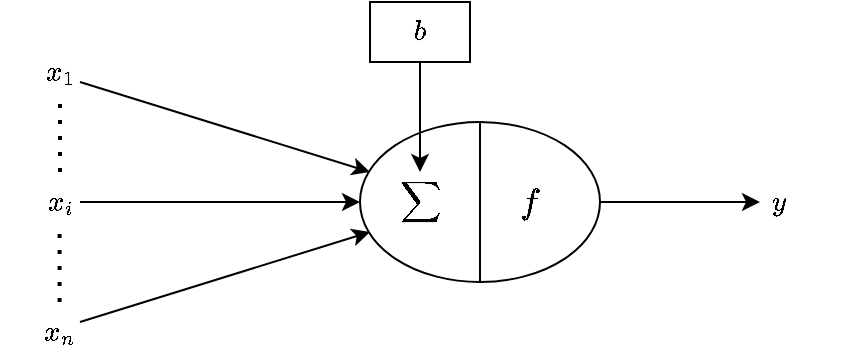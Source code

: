 <mxfile version="22.1.18" type="device" pages="4">
  <diagram name="neuron" id="oPYv9Kin9TbhIhoN6D7f">
    <mxGraphModel dx="1247" dy="743" grid="1" gridSize="10" guides="1" tooltips="1" connect="1" arrows="1" fold="1" page="1" pageScale="1" pageWidth="827" pageHeight="1169" math="1" shadow="0">
      <root>
        <mxCell id="0" />
        <mxCell id="1" parent="0" />
        <mxCell id="r8mMPUldxO6lIuklWH3j-21" style="edgeStyle=orthogonalEdgeStyle;rounded=0;orthogonalLoop=1;jettySize=auto;html=1;" edge="1" parent="1" source="r8mMPUldxO6lIuklWH3j-2">
          <mxGeometry relative="1" as="geometry">
            <mxPoint x="580" y="560" as="targetPoint" />
          </mxGeometry>
        </mxCell>
        <mxCell id="r8mMPUldxO6lIuklWH3j-2" value="" style="ellipse;whiteSpace=wrap;html=1;" vertex="1" parent="1">
          <mxGeometry x="380" y="520" width="120" height="80" as="geometry" />
        </mxCell>
        <mxCell id="r8mMPUldxO6lIuklWH3j-3" value="" style="endArrow=none;html=1;rounded=0;exitX=0.5;exitY=1;exitDx=0;exitDy=0;entryX=0.5;entryY=0;entryDx=0;entryDy=0;" edge="1" parent="1" source="r8mMPUldxO6lIuklWH3j-2" target="r8mMPUldxO6lIuklWH3j-2">
          <mxGeometry width="50" height="50" relative="1" as="geometry">
            <mxPoint x="389" y="570" as="sourcePoint" />
            <mxPoint x="439" y="520" as="targetPoint" />
          </mxGeometry>
        </mxCell>
        <mxCell id="r8mMPUldxO6lIuklWH3j-6" value="$$\sum$$" style="text;html=1;strokeColor=none;fillColor=none;align=center;verticalAlign=middle;whiteSpace=wrap;rounded=0;" vertex="1" parent="1">
          <mxGeometry x="380" y="545" width="60" height="30" as="geometry" />
        </mxCell>
        <mxCell id="r8mMPUldxO6lIuklWH3j-7" value="&lt;font style=&quot;font-size: 15px;&quot;&gt;$$f$$&lt;/font&gt;" style="text;html=1;strokeColor=none;fillColor=none;align=center;verticalAlign=middle;whiteSpace=wrap;rounded=0;" vertex="1" parent="1">
          <mxGeometry x="440" y="538.75" width="50" height="42.5" as="geometry" />
        </mxCell>
        <mxCell id="r8mMPUldxO6lIuklWH3j-8" value="" style="endArrow=classic;html=1;rounded=0;entryX=0.5;entryY=0;entryDx=0;entryDy=0;" edge="1" parent="1" target="r8mMPUldxO6lIuklWH3j-6">
          <mxGeometry width="50" height="50" relative="1" as="geometry">
            <mxPoint x="410" y="490" as="sourcePoint" />
            <mxPoint x="390" y="480" as="targetPoint" />
          </mxGeometry>
        </mxCell>
        <mxCell id="r8mMPUldxO6lIuklWH3j-9" value="$$b$$" style="rounded=0;whiteSpace=wrap;html=1;" vertex="1" parent="1">
          <mxGeometry x="385" y="460" width="50" height="30" as="geometry" />
        </mxCell>
        <mxCell id="r8mMPUldxO6lIuklWH3j-10" value="" style="endArrow=classic;html=1;rounded=0;" edge="1" parent="1">
          <mxGeometry width="50" height="50" relative="1" as="geometry">
            <mxPoint x="240" y="560" as="sourcePoint" />
            <mxPoint x="380" y="560" as="targetPoint" />
          </mxGeometry>
        </mxCell>
        <mxCell id="r8mMPUldxO6lIuklWH3j-11" value="" style="endArrow=classic;html=1;rounded=0;" edge="1" parent="1">
          <mxGeometry width="50" height="50" relative="1" as="geometry">
            <mxPoint x="240" y="500" as="sourcePoint" />
            <mxPoint x="385" y="545" as="targetPoint" />
          </mxGeometry>
        </mxCell>
        <mxCell id="r8mMPUldxO6lIuklWH3j-12" value="" style="endArrow=classic;html=1;rounded=0;" edge="1" parent="1">
          <mxGeometry width="50" height="50" relative="1" as="geometry">
            <mxPoint x="240" y="620" as="sourcePoint" />
            <mxPoint x="385" y="575" as="targetPoint" />
          </mxGeometry>
        </mxCell>
        <mxCell id="r8mMPUldxO6lIuklWH3j-14" value="$$x_1$$" style="text;html=1;strokeColor=none;fillColor=none;align=center;verticalAlign=middle;whiteSpace=wrap;rounded=0;" vertex="1" parent="1">
          <mxGeometry x="200" y="480" width="60" height="30" as="geometry" />
        </mxCell>
        <mxCell id="r8mMPUldxO6lIuklWH3j-15" value="$$x_i$$" style="text;html=1;strokeColor=none;fillColor=none;align=center;verticalAlign=middle;whiteSpace=wrap;rounded=0;" vertex="1" parent="1">
          <mxGeometry x="200" y="545" width="60" height="30" as="geometry" />
        </mxCell>
        <mxCell id="r8mMPUldxO6lIuklWH3j-16" value="$$x_n$$" style="text;html=1;strokeColor=none;fillColor=none;align=center;verticalAlign=middle;whiteSpace=wrap;rounded=0;" vertex="1" parent="1">
          <mxGeometry x="200" y="610" width="60" height="30" as="geometry" />
        </mxCell>
        <mxCell id="r8mMPUldxO6lIuklWH3j-17" value="" style="endArrow=none;dashed=1;html=1;dashPattern=1 3;strokeWidth=2;rounded=0;entryX=0.5;entryY=1;entryDx=0;entryDy=0;exitX=0.5;exitY=0;exitDx=0;exitDy=0;" edge="1" parent="1" source="r8mMPUldxO6lIuklWH3j-15" target="r8mMPUldxO6lIuklWH3j-14">
          <mxGeometry width="50" height="50" relative="1" as="geometry">
            <mxPoint x="230" y="540" as="sourcePoint" />
            <mxPoint x="240" y="510" as="targetPoint" />
          </mxGeometry>
        </mxCell>
        <mxCell id="r8mMPUldxO6lIuklWH3j-19" value="" style="endArrow=none;dashed=1;html=1;dashPattern=1 3;strokeWidth=2;rounded=0;entryX=0.5;entryY=1;entryDx=0;entryDy=0;exitX=0.5;exitY=0;exitDx=0;exitDy=0;" edge="1" parent="1">
          <mxGeometry width="50" height="50" relative="1" as="geometry">
            <mxPoint x="229.79" y="610" as="sourcePoint" />
            <mxPoint x="229.79" y="575" as="targetPoint" />
          </mxGeometry>
        </mxCell>
        <mxCell id="r8mMPUldxO6lIuklWH3j-22" value="$$y$$" style="text;html=1;strokeColor=none;fillColor=none;align=center;verticalAlign=middle;whiteSpace=wrap;rounded=0;" vertex="1" parent="1">
          <mxGeometry x="560" y="545" width="60" height="30" as="geometry" />
        </mxCell>
      </root>
    </mxGraphModel>
  </diagram>
  <diagram id="Fs-frxLTPPx7uDJuB9p-" name="persep">
    <mxGraphModel dx="1247" dy="743" grid="1" gridSize="10" guides="1" tooltips="1" connect="1" arrows="1" fold="1" page="1" pageScale="1" pageWidth="827" pageHeight="1169" math="1" shadow="0">
      <root>
        <mxCell id="0" />
        <mxCell id="1" parent="0" />
        <mxCell id="2-ztbSaTuX87hTyFMynj-1" value="$$x_1$$" style="ellipse;whiteSpace=wrap;html=1;aspect=fixed;" vertex="1" parent="1">
          <mxGeometry x="150" y="600" width="40" height="40" as="geometry" />
        </mxCell>
        <mxCell id="2-ztbSaTuX87hTyFMynj-4" value="$$x_i$$" style="ellipse;whiteSpace=wrap;html=1;aspect=fixed;" vertex="1" parent="1">
          <mxGeometry x="150" y="670" width="40" height="40" as="geometry" />
        </mxCell>
        <mxCell id="2-ztbSaTuX87hTyFMynj-5" value="$$x_n$$" style="ellipse;whiteSpace=wrap;html=1;aspect=fixed;" vertex="1" parent="1">
          <mxGeometry x="150" y="740" width="40" height="40" as="geometry" />
        </mxCell>
        <mxCell id="2-ztbSaTuX87hTyFMynj-6" value="$$h_1$$" style="ellipse;whiteSpace=wrap;html=1;aspect=fixed;" vertex="1" parent="1">
          <mxGeometry x="280" y="550" width="40" height="40" as="geometry" />
        </mxCell>
        <mxCell id="2-ztbSaTuX87hTyFMynj-7" value="$$h_i$$" style="ellipse;whiteSpace=wrap;html=1;aspect=fixed;" vertex="1" parent="1">
          <mxGeometry x="280" y="670" width="40" height="40" as="geometry" />
        </mxCell>
        <mxCell id="2-ztbSaTuX87hTyFMynj-8" value="$$h_k$$" style="ellipse;whiteSpace=wrap;html=1;aspect=fixed;" vertex="1" parent="1">
          <mxGeometry x="280" y="790" width="40" height="40" as="geometry" />
        </mxCell>
        <mxCell id="2-ztbSaTuX87hTyFMynj-35" style="edgeStyle=orthogonalEdgeStyle;rounded=0;orthogonalLoop=1;jettySize=auto;html=1;" edge="1" parent="1" source="2-ztbSaTuX87hTyFMynj-9">
          <mxGeometry relative="1" as="geometry">
            <mxPoint x="510" y="620" as="targetPoint" />
          </mxGeometry>
        </mxCell>
        <mxCell id="2-ztbSaTuX87hTyFMynj-9" value="$$y_1$$" style="ellipse;whiteSpace=wrap;html=1;aspect=fixed;" vertex="1" parent="1">
          <mxGeometry x="413" y="600" width="40" height="40" as="geometry" />
        </mxCell>
        <mxCell id="2-ztbSaTuX87hTyFMynj-10" value="$$y_m$$" style="ellipse;whiteSpace=wrap;html=1;aspect=fixed;" vertex="1" parent="1">
          <mxGeometry x="413" y="740" width="40" height="40" as="geometry" />
        </mxCell>
        <mxCell id="2-ztbSaTuX87hTyFMynj-11" value="" style="endArrow=none;dashed=1;html=1;dashPattern=1 3;strokeWidth=2;rounded=0;entryX=0.5;entryY=1;entryDx=0;entryDy=0;" edge="1" parent="1">
          <mxGeometry width="50" height="50" relative="1" as="geometry">
            <mxPoint x="170" y="663" as="sourcePoint" />
            <mxPoint x="170" y="643" as="targetPoint" />
          </mxGeometry>
        </mxCell>
        <mxCell id="2-ztbSaTuX87hTyFMynj-12" value="" style="endArrow=none;dashed=1;html=1;dashPattern=1 3;strokeWidth=2;rounded=0;entryX=0.5;entryY=1;entryDx=0;entryDy=0;" edge="1" parent="1">
          <mxGeometry width="50" height="50" relative="1" as="geometry">
            <mxPoint x="170" y="734" as="sourcePoint" />
            <mxPoint x="170" y="714" as="targetPoint" />
          </mxGeometry>
        </mxCell>
        <mxCell id="2-ztbSaTuX87hTyFMynj-16" value="" style="endArrow=none;dashed=1;html=1;dashPattern=1 3;strokeWidth=2;rounded=0;entryX=0.5;entryY=1;entryDx=0;entryDy=0;" edge="1" parent="1">
          <mxGeometry width="50" height="50" relative="1" as="geometry">
            <mxPoint x="299.8" y="640" as="sourcePoint" />
            <mxPoint x="299.8" y="620" as="targetPoint" />
          </mxGeometry>
        </mxCell>
        <mxCell id="2-ztbSaTuX87hTyFMynj-17" value="" style="endArrow=none;dashed=1;html=1;dashPattern=1 3;strokeWidth=2;rounded=0;entryX=0.5;entryY=1;entryDx=0;entryDy=0;" edge="1" parent="1">
          <mxGeometry width="50" height="50" relative="1" as="geometry">
            <mxPoint x="299.8" y="760" as="sourcePoint" />
            <mxPoint x="299.8" y="740" as="targetPoint" />
          </mxGeometry>
        </mxCell>
        <mxCell id="2-ztbSaTuX87hTyFMynj-18" value="" style="endArrow=none;dashed=1;html=1;dashPattern=1 3;strokeWidth=2;rounded=0;entryX=0.5;entryY=1;entryDx=0;entryDy=0;" edge="1" parent="1">
          <mxGeometry width="50" height="50" relative="1" as="geometry">
            <mxPoint x="432.8" y="700" as="sourcePoint" />
            <mxPoint x="432.8" y="680" as="targetPoint" />
          </mxGeometry>
        </mxCell>
        <mxCell id="2-ztbSaTuX87hTyFMynj-19" value="" style="endArrow=classic;html=1;rounded=0;exitX=1;exitY=0.5;exitDx=0;exitDy=0;entryX=0;entryY=0.5;entryDx=0;entryDy=0;" edge="1" parent="1" source="2-ztbSaTuX87hTyFMynj-5" target="2-ztbSaTuX87hTyFMynj-8">
          <mxGeometry width="50" height="50" relative="1" as="geometry">
            <mxPoint x="200" y="750" as="sourcePoint" />
            <mxPoint x="250" y="700" as="targetPoint" />
          </mxGeometry>
        </mxCell>
        <mxCell id="2-ztbSaTuX87hTyFMynj-20" value="" style="endArrow=classic;html=1;rounded=0;exitX=1;exitY=0.5;exitDx=0;exitDy=0;entryX=0.044;entryY=0.262;entryDx=0;entryDy=0;entryPerimeter=0;" edge="1" parent="1" source="2-ztbSaTuX87hTyFMynj-4" target="2-ztbSaTuX87hTyFMynj-8">
          <mxGeometry width="50" height="50" relative="1" as="geometry">
            <mxPoint x="200" y="770" as="sourcePoint" />
            <mxPoint x="290" y="820" as="targetPoint" />
          </mxGeometry>
        </mxCell>
        <mxCell id="2-ztbSaTuX87hTyFMynj-21" value="" style="endArrow=classic;html=1;rounded=0;exitX=1;exitY=0.5;exitDx=0;exitDy=0;entryX=0;entryY=0;entryDx=0;entryDy=0;" edge="1" parent="1" source="2-ztbSaTuX87hTyFMynj-1" target="2-ztbSaTuX87hTyFMynj-8">
          <mxGeometry width="50" height="50" relative="1" as="geometry">
            <mxPoint x="200" y="700" as="sourcePoint" />
            <mxPoint x="292" y="810" as="targetPoint" />
          </mxGeometry>
        </mxCell>
        <mxCell id="2-ztbSaTuX87hTyFMynj-22" value="" style="endArrow=classic;html=1;rounded=0;exitX=1;exitY=0.5;exitDx=0;exitDy=0;entryX=0;entryY=0.5;entryDx=0;entryDy=0;" edge="1" parent="1" source="2-ztbSaTuX87hTyFMynj-5" target="2-ztbSaTuX87hTyFMynj-7">
          <mxGeometry width="50" height="50" relative="1" as="geometry">
            <mxPoint x="200" y="770" as="sourcePoint" />
            <mxPoint x="290" y="820" as="targetPoint" />
          </mxGeometry>
        </mxCell>
        <mxCell id="2-ztbSaTuX87hTyFMynj-23" value="" style="endArrow=classic;html=1;rounded=0;exitX=1;exitY=0.5;exitDx=0;exitDy=0;entryX=-0.004;entryY=0.413;entryDx=0;entryDy=0;entryPerimeter=0;" edge="1" parent="1" source="2-ztbSaTuX87hTyFMynj-4" target="2-ztbSaTuX87hTyFMynj-7">
          <mxGeometry width="50" height="50" relative="1" as="geometry">
            <mxPoint x="200" y="770" as="sourcePoint" />
            <mxPoint x="290" y="700" as="targetPoint" />
          </mxGeometry>
        </mxCell>
        <mxCell id="2-ztbSaTuX87hTyFMynj-24" value="" style="endArrow=classic;html=1;rounded=0;exitX=1;exitY=0.5;exitDx=0;exitDy=0;entryX=0;entryY=0;entryDx=0;entryDy=0;" edge="1" parent="1" source="2-ztbSaTuX87hTyFMynj-1" target="2-ztbSaTuX87hTyFMynj-7">
          <mxGeometry width="50" height="50" relative="1" as="geometry">
            <mxPoint x="190" y="683" as="sourcePoint" />
            <mxPoint x="280" y="680" as="targetPoint" />
          </mxGeometry>
        </mxCell>
        <mxCell id="2-ztbSaTuX87hTyFMynj-25" value="" style="endArrow=classic;html=1;rounded=0;exitX=1;exitY=0.5;exitDx=0;exitDy=0;entryX=0;entryY=0.5;entryDx=0;entryDy=0;" edge="1" parent="1" source="2-ztbSaTuX87hTyFMynj-1" target="2-ztbSaTuX87hTyFMynj-6">
          <mxGeometry width="50" height="50" relative="1" as="geometry">
            <mxPoint x="200" y="630" as="sourcePoint" />
            <mxPoint x="296" y="686" as="targetPoint" />
          </mxGeometry>
        </mxCell>
        <mxCell id="2-ztbSaTuX87hTyFMynj-26" value="" style="endArrow=classic;html=1;rounded=0;exitX=1;exitY=0.5;exitDx=0;exitDy=0;entryX=0.014;entryY=0.734;entryDx=0;entryDy=0;entryPerimeter=0;" edge="1" parent="1" source="2-ztbSaTuX87hTyFMynj-4" target="2-ztbSaTuX87hTyFMynj-6">
          <mxGeometry width="50" height="50" relative="1" as="geometry">
            <mxPoint x="200" y="630" as="sourcePoint" />
            <mxPoint x="290" y="580" as="targetPoint" />
          </mxGeometry>
        </mxCell>
        <mxCell id="2-ztbSaTuX87hTyFMynj-27" value="" style="endArrow=classic;html=1;rounded=0;exitX=1;exitY=0.5;exitDx=0;exitDy=0;entryX=0;entryY=1;entryDx=0;entryDy=0;" edge="1" parent="1" source="2-ztbSaTuX87hTyFMynj-5" target="2-ztbSaTuX87hTyFMynj-6">
          <mxGeometry width="50" height="50" relative="1" as="geometry">
            <mxPoint x="200" y="700" as="sourcePoint" />
            <mxPoint x="291" y="589" as="targetPoint" />
          </mxGeometry>
        </mxCell>
        <mxCell id="2-ztbSaTuX87hTyFMynj-28" style="rounded=0;orthogonalLoop=1;jettySize=auto;html=1;entryX=0;entryY=0.5;entryDx=0;entryDy=0;" edge="1" parent="1" source="2-ztbSaTuX87hTyFMynj-6" target="2-ztbSaTuX87hTyFMynj-9">
          <mxGeometry relative="1" as="geometry" />
        </mxCell>
        <mxCell id="2-ztbSaTuX87hTyFMynj-30" style="rounded=0;orthogonalLoop=1;jettySize=auto;html=1;entryX=0.023;entryY=0.641;entryDx=0;entryDy=0;exitX=1;exitY=0.5;exitDx=0;exitDy=0;entryPerimeter=0;" edge="1" parent="1" source="2-ztbSaTuX87hTyFMynj-7" target="2-ztbSaTuX87hTyFMynj-9">
          <mxGeometry relative="1" as="geometry">
            <mxPoint x="328" y="588" as="sourcePoint" />
            <mxPoint x="423" y="630" as="targetPoint" />
          </mxGeometry>
        </mxCell>
        <mxCell id="2-ztbSaTuX87hTyFMynj-31" style="rounded=0;orthogonalLoop=1;jettySize=auto;html=1;entryX=0;entryY=1;entryDx=0;entryDy=0;exitX=1;exitY=0.5;exitDx=0;exitDy=0;" edge="1" parent="1" source="2-ztbSaTuX87hTyFMynj-8" target="2-ztbSaTuX87hTyFMynj-9">
          <mxGeometry relative="1" as="geometry">
            <mxPoint x="330" y="700" as="sourcePoint" />
            <mxPoint x="424" y="636" as="targetPoint" />
          </mxGeometry>
        </mxCell>
        <mxCell id="2-ztbSaTuX87hTyFMynj-32" style="rounded=0;orthogonalLoop=1;jettySize=auto;html=1;entryX=0;entryY=0.5;entryDx=0;entryDy=0;exitX=0.961;exitY=0.675;exitDx=0;exitDy=0;exitPerimeter=0;" edge="1" parent="1" source="2-ztbSaTuX87hTyFMynj-6" target="2-ztbSaTuX87hTyFMynj-10">
          <mxGeometry relative="1" as="geometry">
            <mxPoint x="318" y="599" as="sourcePoint" />
            <mxPoint x="413" y="641" as="targetPoint" />
          </mxGeometry>
        </mxCell>
        <mxCell id="2-ztbSaTuX87hTyFMynj-33" style="rounded=0;orthogonalLoop=1;jettySize=auto;html=1;entryX=0.068;entryY=0.777;entryDx=0;entryDy=0;exitX=1;exitY=0.5;exitDx=0;exitDy=0;entryPerimeter=0;" edge="1" parent="1" source="2-ztbSaTuX87hTyFMynj-7" target="2-ztbSaTuX87hTyFMynj-10">
          <mxGeometry relative="1" as="geometry">
            <mxPoint x="328" y="587" as="sourcePoint" />
            <mxPoint x="423" y="770" as="targetPoint" />
          </mxGeometry>
        </mxCell>
        <mxCell id="2-ztbSaTuX87hTyFMynj-34" style="rounded=0;orthogonalLoop=1;jettySize=auto;html=1;entryX=0;entryY=1;entryDx=0;entryDy=0;exitX=1;exitY=0.5;exitDx=0;exitDy=0;" edge="1" parent="1" source="2-ztbSaTuX87hTyFMynj-8" target="2-ztbSaTuX87hTyFMynj-10">
          <mxGeometry relative="1" as="geometry">
            <mxPoint x="330" y="700" as="sourcePoint" />
            <mxPoint x="426" y="781" as="targetPoint" />
          </mxGeometry>
        </mxCell>
        <mxCell id="2-ztbSaTuX87hTyFMynj-36" style="edgeStyle=orthogonalEdgeStyle;rounded=0;orthogonalLoop=1;jettySize=auto;html=1;" edge="1" parent="1">
          <mxGeometry relative="1" as="geometry">
            <mxPoint x="510" y="759.77" as="targetPoint" />
            <mxPoint x="453" y="759.77" as="sourcePoint" />
          </mxGeometry>
        </mxCell>
        <mxCell id="2-ztbSaTuX87hTyFMynj-37" value="" style="rounded=0;whiteSpace=wrap;html=1;" vertex="1" parent="1">
          <mxGeometry x="510" y="590" width="30" height="200" as="geometry" />
        </mxCell>
        <mxCell id="2-ztbSaTuX87hTyFMynj-38" value="Функция потерь" style="text;html=1;strokeColor=none;fillColor=none;align=center;verticalAlign=middle;whiteSpace=wrap;rounded=0;rotation=-90;" vertex="1" parent="1">
          <mxGeometry x="450" y="675" width="60" height="30" as="geometry" />
        </mxCell>
      </root>
    </mxGraphModel>
  </diagram>
  <diagram id="lEKtLN_MuoMNFzkY2--f" name="conv_layer">
    <mxGraphModel dx="755" dy="449" grid="1" gridSize="10" guides="1" tooltips="1" connect="1" arrows="1" fold="1" page="1" pageScale="1" pageWidth="827" pageHeight="1169" math="1" shadow="0">
      <root>
        <mxCell id="0" />
        <mxCell id="1" parent="0" />
        <mxCell id="_6_6u0zg5p7eQwsyh0YR-249" value="" style="whiteSpace=wrap;html=1;aspect=fixed;fillColor=#FFFFFF;strokeColor=#006EAF;fontColor=#ffffff;" vertex="1" parent="1">
          <mxGeometry x="690" y="340" width="20" height="20" as="geometry" />
        </mxCell>
        <mxCell id="_6_6u0zg5p7eQwsyh0YR-250" value="" style="whiteSpace=wrap;html=1;aspect=fixed;fillColor=#FFFFFF;strokeColor=#006EAF;fontColor=#ffffff;" vertex="1" parent="1">
          <mxGeometry x="710" y="340" width="20" height="20" as="geometry" />
        </mxCell>
        <mxCell id="_6_6u0zg5p7eQwsyh0YR-251" value="" style="whiteSpace=wrap;html=1;aspect=fixed;fillColor=#FFFFFF;strokeColor=#006EAF;fontColor=#ffffff;" vertex="1" parent="1">
          <mxGeometry x="730" y="340" width="20" height="20" as="geometry" />
        </mxCell>
        <mxCell id="_6_6u0zg5p7eQwsyh0YR-252" value="" style="whiteSpace=wrap;html=1;aspect=fixed;fillColor=#FFFFFF;strokeColor=#006EAF;fontColor=#ffffff;" vertex="1" parent="1">
          <mxGeometry x="690" y="360" width="20" height="20" as="geometry" />
        </mxCell>
        <mxCell id="_6_6u0zg5p7eQwsyh0YR-253" value="" style="whiteSpace=wrap;html=1;aspect=fixed;fillColor=#FFFFFF;strokeColor=#006EAF;fontColor=#ffffff;" vertex="1" parent="1">
          <mxGeometry x="710" y="360" width="20" height="20" as="geometry" />
        </mxCell>
        <mxCell id="y0_XBsij6I4xao8Tweh1-5" style="edgeStyle=orthogonalEdgeStyle;rounded=0;orthogonalLoop=1;jettySize=auto;html=1;" edge="1" parent="1" source="_6_6u0zg5p7eQwsyh0YR-254">
          <mxGeometry relative="1" as="geometry">
            <mxPoint x="838.871" y="561.29" as="targetPoint" />
          </mxGeometry>
        </mxCell>
        <mxCell id="y0_XBsij6I4xao8Tweh1-13" value="&lt;font style=&quot;font-size: 17px;&quot;&gt;+&lt;/font&gt;" style="edgeLabel;html=1;align=center;verticalAlign=middle;resizable=0;points=[];" vertex="1" connectable="0" parent="y0_XBsij6I4xao8Tweh1-5">
          <mxGeometry x="0.258" y="1" relative="1" as="geometry">
            <mxPoint x="10" y="3" as="offset" />
          </mxGeometry>
        </mxCell>
        <mxCell id="_6_6u0zg5p7eQwsyh0YR-254" value="" style="whiteSpace=wrap;html=1;aspect=fixed;fillColor=#FFFFFF;strokeColor=#006EAF;fontColor=#ffffff;" vertex="1" parent="1">
          <mxGeometry x="730" y="360" width="20" height="20" as="geometry" />
        </mxCell>
        <mxCell id="_6_6u0zg5p7eQwsyh0YR-255" value="" style="whiteSpace=wrap;html=1;aspect=fixed;fillColor=#FFFFFF;strokeColor=#006EAF;fontColor=#ffffff;" vertex="1" parent="1">
          <mxGeometry x="690" y="380" width="20" height="20" as="geometry" />
        </mxCell>
        <mxCell id="_6_6u0zg5p7eQwsyh0YR-256" value="" style="whiteSpace=wrap;html=1;aspect=fixed;fillColor=#FFFFFF;strokeColor=#006EAF;fontColor=#ffffff;" vertex="1" parent="1">
          <mxGeometry x="710" y="380" width="20" height="20" as="geometry" />
        </mxCell>
        <mxCell id="_6_6u0zg5p7eQwsyh0YR-257" value="" style="whiteSpace=wrap;html=1;aspect=fixed;fillColor=#FFFFFF;strokeColor=#006EAF;fontColor=#ffffff;" vertex="1" parent="1">
          <mxGeometry x="730" y="380" width="20" height="20" as="geometry" />
        </mxCell>
        <mxCell id="_6_6u0zg5p7eQwsyh0YR-303" value="" style="group" vertex="1" connectable="0" parent="1">
          <mxGeometry x="130" y="500" width="140" height="140" as="geometry" />
        </mxCell>
        <mxCell id="_6_6u0zg5p7eQwsyh0YR-3" value="" style="whiteSpace=wrap;html=1;aspect=fixed;fillColor=#FF0000;strokeColor=#6c8ebf;" vertex="1" parent="_6_6u0zg5p7eQwsyh0YR-303">
          <mxGeometry width="20" height="20" as="geometry" />
        </mxCell>
        <mxCell id="_6_6u0zg5p7eQwsyh0YR-5" value="" style="whiteSpace=wrap;html=1;aspect=fixed;fillColor=#FF0000;strokeColor=#6c8ebf;" vertex="1" parent="_6_6u0zg5p7eQwsyh0YR-303">
          <mxGeometry x="20" width="20" height="20" as="geometry" />
        </mxCell>
        <mxCell id="_6_6u0zg5p7eQwsyh0YR-6" value="" style="whiteSpace=wrap;html=1;aspect=fixed;fillColor=#FF0000;strokeColor=#6c8ebf;" vertex="1" parent="_6_6u0zg5p7eQwsyh0YR-303">
          <mxGeometry x="40" width="20" height="20" as="geometry" />
        </mxCell>
        <mxCell id="_6_6u0zg5p7eQwsyh0YR-7" value="" style="whiteSpace=wrap;html=1;aspect=fixed;fillColor=#FF0000;strokeColor=#6c8ebf;" vertex="1" parent="_6_6u0zg5p7eQwsyh0YR-303">
          <mxGeometry x="60" width="20" height="20" as="geometry" />
        </mxCell>
        <mxCell id="_6_6u0zg5p7eQwsyh0YR-8" value="" style="whiteSpace=wrap;html=1;aspect=fixed;fillColor=#FF0000;strokeColor=#6c8ebf;" vertex="1" parent="_6_6u0zg5p7eQwsyh0YR-303">
          <mxGeometry x="80" width="20" height="20" as="geometry" />
        </mxCell>
        <mxCell id="_6_6u0zg5p7eQwsyh0YR-9" value="" style="whiteSpace=wrap;html=1;aspect=fixed;fillColor=#FF0000;strokeColor=#6c8ebf;" vertex="1" parent="_6_6u0zg5p7eQwsyh0YR-303">
          <mxGeometry y="20" width="20" height="20" as="geometry" />
        </mxCell>
        <mxCell id="_6_6u0zg5p7eQwsyh0YR-10" value="" style="whiteSpace=wrap;html=1;aspect=fixed;fillColor=#FF0000;strokeColor=#6c8ebf;" vertex="1" parent="_6_6u0zg5p7eQwsyh0YR-303">
          <mxGeometry x="20" y="20" width="20" height="20" as="geometry" />
        </mxCell>
        <mxCell id="_6_6u0zg5p7eQwsyh0YR-11" value="" style="whiteSpace=wrap;html=1;aspect=fixed;fillColor=#FF0000;strokeColor=#6c8ebf;" vertex="1" parent="_6_6u0zg5p7eQwsyh0YR-303">
          <mxGeometry x="40" y="20" width="20" height="20" as="geometry" />
        </mxCell>
        <mxCell id="_6_6u0zg5p7eQwsyh0YR-12" value="" style="whiteSpace=wrap;html=1;aspect=fixed;fillColor=#FF0000;strokeColor=#6c8ebf;" vertex="1" parent="_6_6u0zg5p7eQwsyh0YR-303">
          <mxGeometry x="60" y="20" width="20" height="20" as="geometry" />
        </mxCell>
        <mxCell id="_6_6u0zg5p7eQwsyh0YR-13" value="" style="whiteSpace=wrap;html=1;aspect=fixed;fillColor=#FF0000;strokeColor=#6c8ebf;" vertex="1" parent="_6_6u0zg5p7eQwsyh0YR-303">
          <mxGeometry x="80" y="20" width="20" height="20" as="geometry" />
        </mxCell>
        <mxCell id="_6_6u0zg5p7eQwsyh0YR-14" value="" style="whiteSpace=wrap;html=1;aspect=fixed;fillColor=#FF0000;strokeColor=#6c8ebf;" vertex="1" parent="_6_6u0zg5p7eQwsyh0YR-303">
          <mxGeometry y="40" width="20" height="20" as="geometry" />
        </mxCell>
        <mxCell id="_6_6u0zg5p7eQwsyh0YR-15" value="" style="whiteSpace=wrap;html=1;aspect=fixed;fillColor=#FF0000;strokeColor=#6c8ebf;" vertex="1" parent="_6_6u0zg5p7eQwsyh0YR-303">
          <mxGeometry x="20" y="40" width="20" height="20" as="geometry" />
        </mxCell>
        <mxCell id="_6_6u0zg5p7eQwsyh0YR-16" value="" style="whiteSpace=wrap;html=1;aspect=fixed;fillColor=#FF0000;strokeColor=#6c8ebf;" vertex="1" parent="_6_6u0zg5p7eQwsyh0YR-303">
          <mxGeometry x="40" y="40" width="20" height="20" as="geometry" />
        </mxCell>
        <mxCell id="_6_6u0zg5p7eQwsyh0YR-17" value="" style="whiteSpace=wrap;html=1;aspect=fixed;fillColor=#FF0000;strokeColor=#6c8ebf;" vertex="1" parent="_6_6u0zg5p7eQwsyh0YR-303">
          <mxGeometry x="60" y="40" width="20" height="20" as="geometry" />
        </mxCell>
        <mxCell id="_6_6u0zg5p7eQwsyh0YR-18" value="" style="whiteSpace=wrap;html=1;aspect=fixed;fillColor=#FF0000;strokeColor=#6c8ebf;" vertex="1" parent="_6_6u0zg5p7eQwsyh0YR-303">
          <mxGeometry x="80" y="40" width="20" height="20" as="geometry" />
        </mxCell>
        <mxCell id="_6_6u0zg5p7eQwsyh0YR-19" value="" style="whiteSpace=wrap;html=1;aspect=fixed;fillColor=#FF0000;strokeColor=#6c8ebf;" vertex="1" parent="_6_6u0zg5p7eQwsyh0YR-303">
          <mxGeometry y="60" width="20" height="20" as="geometry" />
        </mxCell>
        <mxCell id="_6_6u0zg5p7eQwsyh0YR-20" value="" style="whiteSpace=wrap;html=1;aspect=fixed;fillColor=#FF0000;strokeColor=#6c8ebf;" vertex="1" parent="_6_6u0zg5p7eQwsyh0YR-303">
          <mxGeometry x="20" y="60" width="20" height="20" as="geometry" />
        </mxCell>
        <mxCell id="_6_6u0zg5p7eQwsyh0YR-21" value="" style="whiteSpace=wrap;html=1;aspect=fixed;fillColor=#FF0000;strokeColor=#6c8ebf;" vertex="1" parent="_6_6u0zg5p7eQwsyh0YR-303">
          <mxGeometry x="40" y="60" width="20" height="20" as="geometry" />
        </mxCell>
        <mxCell id="_6_6u0zg5p7eQwsyh0YR-22" value="" style="whiteSpace=wrap;html=1;aspect=fixed;fillColor=#FF0000;strokeColor=#6c8ebf;" vertex="1" parent="_6_6u0zg5p7eQwsyh0YR-303">
          <mxGeometry x="60" y="60" width="20" height="20" as="geometry" />
        </mxCell>
        <mxCell id="_6_6u0zg5p7eQwsyh0YR-23" value="" style="whiteSpace=wrap;html=1;aspect=fixed;fillColor=#FF0000;strokeColor=#6c8ebf;" vertex="1" parent="_6_6u0zg5p7eQwsyh0YR-303">
          <mxGeometry x="80" y="60" width="20" height="20" as="geometry" />
        </mxCell>
        <mxCell id="_6_6u0zg5p7eQwsyh0YR-24" value="" style="whiteSpace=wrap;html=1;aspect=fixed;fillColor=#FF0000;strokeColor=#6c8ebf;" vertex="1" parent="_6_6u0zg5p7eQwsyh0YR-303">
          <mxGeometry y="80" width="20" height="20" as="geometry" />
        </mxCell>
        <mxCell id="_6_6u0zg5p7eQwsyh0YR-25" value="" style="whiteSpace=wrap;html=1;aspect=fixed;fillColor=#FF0000;strokeColor=#6c8ebf;" vertex="1" parent="_6_6u0zg5p7eQwsyh0YR-303">
          <mxGeometry x="20" y="80" width="20" height="20" as="geometry" />
        </mxCell>
        <mxCell id="_6_6u0zg5p7eQwsyh0YR-26" value="" style="whiteSpace=wrap;html=1;aspect=fixed;fillColor=#FF0000;strokeColor=#6c8ebf;" vertex="1" parent="_6_6u0zg5p7eQwsyh0YR-303">
          <mxGeometry x="40" y="80" width="20" height="20" as="geometry" />
        </mxCell>
        <mxCell id="_6_6u0zg5p7eQwsyh0YR-27" value="" style="whiteSpace=wrap;html=1;aspect=fixed;fillColor=#FF0000;strokeColor=#6c8ebf;" vertex="1" parent="_6_6u0zg5p7eQwsyh0YR-303">
          <mxGeometry x="60" y="80" width="20" height="20" as="geometry" />
        </mxCell>
        <mxCell id="_6_6u0zg5p7eQwsyh0YR-28" value="" style="whiteSpace=wrap;html=1;aspect=fixed;fillColor=#FF0000;strokeColor=#6c8ebf;" vertex="1" parent="_6_6u0zg5p7eQwsyh0YR-303">
          <mxGeometry x="80" y="80" width="20" height="20" as="geometry" />
        </mxCell>
        <mxCell id="_6_6u0zg5p7eQwsyh0YR-304" value="" style="group" vertex="1" connectable="0" parent="_6_6u0zg5p7eQwsyh0YR-303">
          <mxGeometry x="20" y="20" width="120" height="120" as="geometry" />
        </mxCell>
        <mxCell id="_6_6u0zg5p7eQwsyh0YR-106" value="" style="whiteSpace=wrap;html=1;aspect=fixed;fillColor=#60a917;strokeColor=#2D7600;fontColor=#ffffff;" vertex="1" parent="_6_6u0zg5p7eQwsyh0YR-304">
          <mxGeometry width="20" height="20" as="geometry" />
        </mxCell>
        <mxCell id="_6_6u0zg5p7eQwsyh0YR-107" value="" style="whiteSpace=wrap;html=1;aspect=fixed;fillColor=#60a917;strokeColor=#2D7600;fontColor=#ffffff;" vertex="1" parent="_6_6u0zg5p7eQwsyh0YR-304">
          <mxGeometry x="20" width="20" height="20" as="geometry" />
        </mxCell>
        <mxCell id="_6_6u0zg5p7eQwsyh0YR-108" value="" style="whiteSpace=wrap;html=1;aspect=fixed;fillColor=#60a917;strokeColor=#2D7600;fontColor=#ffffff;" vertex="1" parent="_6_6u0zg5p7eQwsyh0YR-304">
          <mxGeometry x="40" width="20" height="20" as="geometry" />
        </mxCell>
        <mxCell id="_6_6u0zg5p7eQwsyh0YR-109" value="" style="whiteSpace=wrap;html=1;aspect=fixed;fillColor=#60a917;strokeColor=#2D7600;fontColor=#ffffff;" vertex="1" parent="_6_6u0zg5p7eQwsyh0YR-304">
          <mxGeometry x="60" width="20" height="20" as="geometry" />
        </mxCell>
        <mxCell id="_6_6u0zg5p7eQwsyh0YR-110" value="" style="whiteSpace=wrap;html=1;aspect=fixed;fillColor=#60a917;strokeColor=#2D7600;fontColor=#ffffff;" vertex="1" parent="_6_6u0zg5p7eQwsyh0YR-304">
          <mxGeometry x="80" width="20" height="20" as="geometry" />
        </mxCell>
        <mxCell id="_6_6u0zg5p7eQwsyh0YR-111" value="" style="whiteSpace=wrap;html=1;aspect=fixed;fillColor=#60a917;strokeColor=#2D7600;fontColor=#ffffff;" vertex="1" parent="_6_6u0zg5p7eQwsyh0YR-304">
          <mxGeometry y="20" width="20" height="20" as="geometry" />
        </mxCell>
        <mxCell id="_6_6u0zg5p7eQwsyh0YR-112" value="" style="whiteSpace=wrap;html=1;aspect=fixed;fillColor=#60a917;strokeColor=#2D7600;fontColor=#ffffff;" vertex="1" parent="_6_6u0zg5p7eQwsyh0YR-304">
          <mxGeometry x="20" y="20" width="20" height="20" as="geometry" />
        </mxCell>
        <mxCell id="_6_6u0zg5p7eQwsyh0YR-113" value="" style="whiteSpace=wrap;html=1;aspect=fixed;fillColor=#60a917;strokeColor=#2D7600;fontColor=#ffffff;" vertex="1" parent="_6_6u0zg5p7eQwsyh0YR-304">
          <mxGeometry x="40" y="20" width="20" height="20" as="geometry" />
        </mxCell>
        <mxCell id="_6_6u0zg5p7eQwsyh0YR-114" value="" style="whiteSpace=wrap;html=1;aspect=fixed;fillColor=#60a917;strokeColor=#2D7600;fontColor=#ffffff;" vertex="1" parent="_6_6u0zg5p7eQwsyh0YR-304">
          <mxGeometry x="60" y="20" width="20" height="20" as="geometry" />
        </mxCell>
        <mxCell id="_6_6u0zg5p7eQwsyh0YR-115" value="" style="whiteSpace=wrap;html=1;aspect=fixed;fillColor=#60a917;strokeColor=#2D7600;fontColor=#ffffff;" vertex="1" parent="_6_6u0zg5p7eQwsyh0YR-304">
          <mxGeometry x="80" y="20" width="20" height="20" as="geometry" />
        </mxCell>
        <mxCell id="_6_6u0zg5p7eQwsyh0YR-116" value="" style="whiteSpace=wrap;html=1;aspect=fixed;fillColor=#60a917;strokeColor=#2D7600;fontColor=#ffffff;" vertex="1" parent="_6_6u0zg5p7eQwsyh0YR-304">
          <mxGeometry y="40" width="20" height="20" as="geometry" />
        </mxCell>
        <mxCell id="_6_6u0zg5p7eQwsyh0YR-117" value="" style="whiteSpace=wrap;html=1;aspect=fixed;fillColor=#60a917;strokeColor=#2D7600;fontColor=#ffffff;" vertex="1" parent="_6_6u0zg5p7eQwsyh0YR-304">
          <mxGeometry x="20" y="40" width="20" height="20" as="geometry" />
        </mxCell>
        <mxCell id="_6_6u0zg5p7eQwsyh0YR-118" value="" style="whiteSpace=wrap;html=1;aspect=fixed;fillColor=#60a917;strokeColor=#2D7600;fontColor=#ffffff;" vertex="1" parent="_6_6u0zg5p7eQwsyh0YR-304">
          <mxGeometry x="40" y="40" width="20" height="20" as="geometry" />
        </mxCell>
        <mxCell id="_6_6u0zg5p7eQwsyh0YR-119" value="" style="whiteSpace=wrap;html=1;aspect=fixed;fillColor=#60a917;strokeColor=#2D7600;fontColor=#ffffff;" vertex="1" parent="_6_6u0zg5p7eQwsyh0YR-304">
          <mxGeometry x="60" y="40" width="20" height="20" as="geometry" />
        </mxCell>
        <mxCell id="_6_6u0zg5p7eQwsyh0YR-120" value="" style="whiteSpace=wrap;html=1;aspect=fixed;fillColor=#60a917;strokeColor=#2D7600;fontColor=#ffffff;" vertex="1" parent="_6_6u0zg5p7eQwsyh0YR-304">
          <mxGeometry x="80" y="40" width="20" height="20" as="geometry" />
        </mxCell>
        <mxCell id="_6_6u0zg5p7eQwsyh0YR-121" value="" style="whiteSpace=wrap;html=1;aspect=fixed;fillColor=#60a917;strokeColor=#2D7600;fontColor=#ffffff;" vertex="1" parent="_6_6u0zg5p7eQwsyh0YR-304">
          <mxGeometry y="60" width="20" height="20" as="geometry" />
        </mxCell>
        <mxCell id="_6_6u0zg5p7eQwsyh0YR-122" value="" style="whiteSpace=wrap;html=1;aspect=fixed;fillColor=#60a917;strokeColor=#2D7600;fontColor=#ffffff;" vertex="1" parent="_6_6u0zg5p7eQwsyh0YR-304">
          <mxGeometry x="20" y="60" width="20" height="20" as="geometry" />
        </mxCell>
        <mxCell id="_6_6u0zg5p7eQwsyh0YR-123" value="" style="whiteSpace=wrap;html=1;aspect=fixed;fillColor=#60a917;strokeColor=#2D7600;fontColor=#ffffff;" vertex="1" parent="_6_6u0zg5p7eQwsyh0YR-304">
          <mxGeometry x="40" y="60" width="20" height="20" as="geometry" />
        </mxCell>
        <mxCell id="_6_6u0zg5p7eQwsyh0YR-124" value="" style="whiteSpace=wrap;html=1;aspect=fixed;fillColor=#60a917;strokeColor=#2D7600;fontColor=#ffffff;" vertex="1" parent="_6_6u0zg5p7eQwsyh0YR-304">
          <mxGeometry x="60" y="60" width="20" height="20" as="geometry" />
        </mxCell>
        <mxCell id="_6_6u0zg5p7eQwsyh0YR-125" value="" style="whiteSpace=wrap;html=1;aspect=fixed;fillColor=#60a917;strokeColor=#2D7600;fontColor=#ffffff;" vertex="1" parent="_6_6u0zg5p7eQwsyh0YR-304">
          <mxGeometry x="80" y="60" width="20" height="20" as="geometry" />
        </mxCell>
        <mxCell id="_6_6u0zg5p7eQwsyh0YR-126" value="" style="whiteSpace=wrap;html=1;aspect=fixed;fillColor=#60a917;strokeColor=#2D7600;fontColor=#ffffff;" vertex="1" parent="_6_6u0zg5p7eQwsyh0YR-304">
          <mxGeometry y="80" width="20" height="20" as="geometry" />
        </mxCell>
        <mxCell id="_6_6u0zg5p7eQwsyh0YR-127" value="" style="whiteSpace=wrap;html=1;aspect=fixed;fillColor=#60a917;strokeColor=#2D7600;fontColor=#ffffff;" vertex="1" parent="_6_6u0zg5p7eQwsyh0YR-304">
          <mxGeometry x="20" y="80" width="20" height="20" as="geometry" />
        </mxCell>
        <mxCell id="_6_6u0zg5p7eQwsyh0YR-128" value="" style="whiteSpace=wrap;html=1;aspect=fixed;fillColor=#60a917;strokeColor=#2D7600;fontColor=#ffffff;" vertex="1" parent="_6_6u0zg5p7eQwsyh0YR-304">
          <mxGeometry x="40" y="80" width="20" height="20" as="geometry" />
        </mxCell>
        <mxCell id="_6_6u0zg5p7eQwsyh0YR-129" value="" style="whiteSpace=wrap;html=1;aspect=fixed;fillColor=#60a917;strokeColor=#2D7600;fontColor=#ffffff;" vertex="1" parent="_6_6u0zg5p7eQwsyh0YR-304">
          <mxGeometry x="60" y="80" width="20" height="20" as="geometry" />
        </mxCell>
        <mxCell id="_6_6u0zg5p7eQwsyh0YR-130" value="" style="whiteSpace=wrap;html=1;aspect=fixed;fillColor=#60a917;strokeColor=#2D7600;fontColor=#ffffff;" vertex="1" parent="_6_6u0zg5p7eQwsyh0YR-304">
          <mxGeometry x="80" y="80" width="20" height="20" as="geometry" />
        </mxCell>
        <mxCell id="_6_6u0zg5p7eQwsyh0YR-305" value="" style="group" vertex="1" connectable="0" parent="_6_6u0zg5p7eQwsyh0YR-304">
          <mxGeometry x="20" y="20" width="100" height="100" as="geometry" />
        </mxCell>
        <mxCell id="_6_6u0zg5p7eQwsyh0YR-131" value="" style="whiteSpace=wrap;html=1;aspect=fixed;fillColor=#1ba1e2;strokeColor=#006EAF;fontColor=#ffffff;" vertex="1" parent="_6_6u0zg5p7eQwsyh0YR-305">
          <mxGeometry width="20" height="20" as="geometry" />
        </mxCell>
        <mxCell id="_6_6u0zg5p7eQwsyh0YR-132" value="" style="whiteSpace=wrap;html=1;aspect=fixed;fillColor=#1ba1e2;strokeColor=#006EAF;fontColor=#ffffff;" vertex="1" parent="_6_6u0zg5p7eQwsyh0YR-305">
          <mxGeometry x="20" width="20" height="20" as="geometry" />
        </mxCell>
        <mxCell id="_6_6u0zg5p7eQwsyh0YR-133" value="" style="whiteSpace=wrap;html=1;aspect=fixed;fillColor=#1ba1e2;strokeColor=#006EAF;fontColor=#ffffff;" vertex="1" parent="_6_6u0zg5p7eQwsyh0YR-305">
          <mxGeometry x="40" width="20" height="20" as="geometry" />
        </mxCell>
        <mxCell id="_6_6u0zg5p7eQwsyh0YR-134" value="" style="whiteSpace=wrap;html=1;aspect=fixed;fillColor=#1ba1e2;strokeColor=#006EAF;fontColor=#ffffff;" vertex="1" parent="_6_6u0zg5p7eQwsyh0YR-305">
          <mxGeometry x="60" width="20" height="20" as="geometry" />
        </mxCell>
        <mxCell id="_6_6u0zg5p7eQwsyh0YR-135" value="" style="whiteSpace=wrap;html=1;aspect=fixed;fillColor=#1ba1e2;strokeColor=#006EAF;fontColor=#ffffff;" vertex="1" parent="_6_6u0zg5p7eQwsyh0YR-305">
          <mxGeometry x="80" width="20" height="20" as="geometry" />
        </mxCell>
        <mxCell id="_6_6u0zg5p7eQwsyh0YR-136" value="" style="whiteSpace=wrap;html=1;aspect=fixed;fillColor=#1ba1e2;strokeColor=#006EAF;fontColor=#ffffff;" vertex="1" parent="_6_6u0zg5p7eQwsyh0YR-305">
          <mxGeometry y="20" width="20" height="20" as="geometry" />
        </mxCell>
        <mxCell id="_6_6u0zg5p7eQwsyh0YR-137" value="" style="whiteSpace=wrap;html=1;aspect=fixed;fillColor=#1ba1e2;strokeColor=#006EAF;fontColor=#ffffff;" vertex="1" parent="_6_6u0zg5p7eQwsyh0YR-305">
          <mxGeometry x="20" y="20" width="20" height="20" as="geometry" />
        </mxCell>
        <mxCell id="_6_6u0zg5p7eQwsyh0YR-138" value="" style="whiteSpace=wrap;html=1;aspect=fixed;fillColor=#1ba1e2;strokeColor=#006EAF;fontColor=#ffffff;" vertex="1" parent="_6_6u0zg5p7eQwsyh0YR-305">
          <mxGeometry x="40" y="20" width="20" height="20" as="geometry" />
        </mxCell>
        <mxCell id="_6_6u0zg5p7eQwsyh0YR-139" value="" style="whiteSpace=wrap;html=1;aspect=fixed;fillColor=#1ba1e2;strokeColor=#006EAF;fontColor=#ffffff;" vertex="1" parent="_6_6u0zg5p7eQwsyh0YR-305">
          <mxGeometry x="60" y="20" width="20" height="20" as="geometry" />
        </mxCell>
        <mxCell id="_6_6u0zg5p7eQwsyh0YR-140" value="" style="whiteSpace=wrap;html=1;aspect=fixed;fillColor=#1ba1e2;strokeColor=#006EAF;fontColor=#ffffff;" vertex="1" parent="_6_6u0zg5p7eQwsyh0YR-305">
          <mxGeometry x="80" y="20" width="20" height="20" as="geometry" />
        </mxCell>
        <mxCell id="_6_6u0zg5p7eQwsyh0YR-141" value="" style="whiteSpace=wrap;html=1;aspect=fixed;fillColor=#1ba1e2;strokeColor=#006EAF;fontColor=#ffffff;" vertex="1" parent="_6_6u0zg5p7eQwsyh0YR-305">
          <mxGeometry y="40" width="20" height="20" as="geometry" />
        </mxCell>
        <mxCell id="_6_6u0zg5p7eQwsyh0YR-142" value="" style="whiteSpace=wrap;html=1;aspect=fixed;fillColor=#1ba1e2;strokeColor=#006EAF;fontColor=#ffffff;" vertex="1" parent="_6_6u0zg5p7eQwsyh0YR-305">
          <mxGeometry x="20" y="40" width="20" height="20" as="geometry" />
        </mxCell>
        <mxCell id="_6_6u0zg5p7eQwsyh0YR-143" value="" style="whiteSpace=wrap;html=1;aspect=fixed;fillColor=#1ba1e2;strokeColor=#006EAF;fontColor=#ffffff;" vertex="1" parent="_6_6u0zg5p7eQwsyh0YR-305">
          <mxGeometry x="40" y="40" width="20" height="20" as="geometry" />
        </mxCell>
        <mxCell id="_6_6u0zg5p7eQwsyh0YR-144" value="" style="whiteSpace=wrap;html=1;aspect=fixed;fillColor=#1ba1e2;strokeColor=#006EAF;fontColor=#ffffff;" vertex="1" parent="_6_6u0zg5p7eQwsyh0YR-305">
          <mxGeometry x="60" y="40" width="20" height="20" as="geometry" />
        </mxCell>
        <mxCell id="_6_6u0zg5p7eQwsyh0YR-145" value="" style="whiteSpace=wrap;html=1;aspect=fixed;fillColor=#1ba1e2;strokeColor=#006EAF;fontColor=#ffffff;" vertex="1" parent="_6_6u0zg5p7eQwsyh0YR-305">
          <mxGeometry x="80" y="40" width="20" height="20" as="geometry" />
        </mxCell>
        <mxCell id="_6_6u0zg5p7eQwsyh0YR-146" value="" style="whiteSpace=wrap;html=1;aspect=fixed;fillColor=#1ba1e2;strokeColor=#006EAF;fontColor=#ffffff;" vertex="1" parent="_6_6u0zg5p7eQwsyh0YR-305">
          <mxGeometry y="60" width="20" height="20" as="geometry" />
        </mxCell>
        <mxCell id="_6_6u0zg5p7eQwsyh0YR-147" value="" style="whiteSpace=wrap;html=1;aspect=fixed;fillColor=#1ba1e2;strokeColor=#006EAF;fontColor=#ffffff;" vertex="1" parent="_6_6u0zg5p7eQwsyh0YR-305">
          <mxGeometry x="20" y="60" width="20" height="20" as="geometry" />
        </mxCell>
        <mxCell id="_6_6u0zg5p7eQwsyh0YR-148" value="" style="whiteSpace=wrap;html=1;aspect=fixed;fillColor=#1ba1e2;strokeColor=#006EAF;fontColor=#ffffff;" vertex="1" parent="_6_6u0zg5p7eQwsyh0YR-305">
          <mxGeometry x="40" y="60" width="20" height="20" as="geometry" />
        </mxCell>
        <mxCell id="_6_6u0zg5p7eQwsyh0YR-149" value="" style="whiteSpace=wrap;html=1;aspect=fixed;fillColor=#1ba1e2;strokeColor=#006EAF;fontColor=#ffffff;" vertex="1" parent="_6_6u0zg5p7eQwsyh0YR-305">
          <mxGeometry x="60" y="60" width="20" height="20" as="geometry" />
        </mxCell>
        <mxCell id="_6_6u0zg5p7eQwsyh0YR-150" value="" style="whiteSpace=wrap;html=1;aspect=fixed;fillColor=#1ba1e2;strokeColor=#006EAF;fontColor=#ffffff;" vertex="1" parent="_6_6u0zg5p7eQwsyh0YR-305">
          <mxGeometry x="80" y="60" width="20" height="20" as="geometry" />
        </mxCell>
        <mxCell id="_6_6u0zg5p7eQwsyh0YR-151" value="" style="whiteSpace=wrap;html=1;aspect=fixed;fillColor=#1ba1e2;strokeColor=#006EAF;fontColor=#ffffff;" vertex="1" parent="_6_6u0zg5p7eQwsyh0YR-305">
          <mxGeometry y="80" width="20" height="20" as="geometry" />
        </mxCell>
        <mxCell id="_6_6u0zg5p7eQwsyh0YR-152" value="" style="whiteSpace=wrap;html=1;aspect=fixed;fillColor=#1ba1e2;strokeColor=#006EAF;fontColor=#ffffff;" vertex="1" parent="_6_6u0zg5p7eQwsyh0YR-305">
          <mxGeometry x="20" y="80" width="20" height="20" as="geometry" />
        </mxCell>
        <mxCell id="_6_6u0zg5p7eQwsyh0YR-153" value="" style="whiteSpace=wrap;html=1;aspect=fixed;fillColor=#1ba1e2;strokeColor=#006EAF;fontColor=#ffffff;" vertex="1" parent="_6_6u0zg5p7eQwsyh0YR-305">
          <mxGeometry x="40" y="80" width="20" height="20" as="geometry" />
        </mxCell>
        <mxCell id="_6_6u0zg5p7eQwsyh0YR-154" value="" style="whiteSpace=wrap;html=1;aspect=fixed;fillColor=#1ba1e2;strokeColor=#006EAF;fontColor=#ffffff;" vertex="1" parent="_6_6u0zg5p7eQwsyh0YR-305">
          <mxGeometry x="60" y="80" width="20" height="20" as="geometry" />
        </mxCell>
        <mxCell id="_6_6u0zg5p7eQwsyh0YR-155" value="" style="whiteSpace=wrap;html=1;aspect=fixed;fillColor=#1ba1e2;strokeColor=#006EAF;fontColor=#ffffff;" vertex="1" parent="_6_6u0zg5p7eQwsyh0YR-305">
          <mxGeometry x="80" y="80" width="20" height="20" as="geometry" />
        </mxCell>
        <mxCell id="_6_6u0zg5p7eQwsyh0YR-308" value="" style="group" vertex="1" connectable="0" parent="1">
          <mxGeometry x="340" y="540" width="100" height="100" as="geometry" />
        </mxCell>
        <mxCell id="_6_6u0zg5p7eQwsyh0YR-156" value="" style="whiteSpace=wrap;html=1;aspect=fixed;fillColor=#e3c800;strokeColor=#B09500;fontColor=#000000;" vertex="1" parent="_6_6u0zg5p7eQwsyh0YR-308">
          <mxGeometry width="20" height="20" as="geometry" />
        </mxCell>
        <mxCell id="_6_6u0zg5p7eQwsyh0YR-157" value="" style="whiteSpace=wrap;html=1;aspect=fixed;fillColor=#e3c800;strokeColor=#B09500;fontColor=#000000;" vertex="1" parent="_6_6u0zg5p7eQwsyh0YR-308">
          <mxGeometry x="20" width="20" height="20" as="geometry" />
        </mxCell>
        <mxCell id="_6_6u0zg5p7eQwsyh0YR-158" value="" style="whiteSpace=wrap;html=1;aspect=fixed;fillColor=#e3c800;strokeColor=#B09500;fontColor=#000000;" vertex="1" parent="_6_6u0zg5p7eQwsyh0YR-308">
          <mxGeometry x="40" width="20" height="20" as="geometry" />
        </mxCell>
        <mxCell id="_6_6u0zg5p7eQwsyh0YR-159" value="" style="whiteSpace=wrap;html=1;aspect=fixed;fillColor=#e3c800;strokeColor=#B09500;fontColor=#000000;" vertex="1" parent="_6_6u0zg5p7eQwsyh0YR-308">
          <mxGeometry y="20" width="20" height="20" as="geometry" />
        </mxCell>
        <mxCell id="_6_6u0zg5p7eQwsyh0YR-160" value="" style="whiteSpace=wrap;html=1;aspect=fixed;fillColor=#e3c800;strokeColor=#B09500;fontColor=#000000;" vertex="1" parent="_6_6u0zg5p7eQwsyh0YR-308">
          <mxGeometry x="20" y="20" width="20" height="20" as="geometry" />
        </mxCell>
        <mxCell id="_6_6u0zg5p7eQwsyh0YR-161" value="" style="whiteSpace=wrap;html=1;aspect=fixed;fillColor=#e3c800;strokeColor=#B09500;fontColor=#000000;" vertex="1" parent="_6_6u0zg5p7eQwsyh0YR-308">
          <mxGeometry x="40" y="20" width="20" height="20" as="geometry" />
        </mxCell>
        <mxCell id="_6_6u0zg5p7eQwsyh0YR-162" value="" style="whiteSpace=wrap;html=1;aspect=fixed;fillColor=#e3c800;strokeColor=#B09500;fontColor=#000000;" vertex="1" parent="_6_6u0zg5p7eQwsyh0YR-308">
          <mxGeometry y="40" width="20" height="20" as="geometry" />
        </mxCell>
        <mxCell id="_6_6u0zg5p7eQwsyh0YR-163" value="" style="whiteSpace=wrap;html=1;aspect=fixed;fillColor=#e3c800;strokeColor=#B09500;fontColor=#000000;" vertex="1" parent="_6_6u0zg5p7eQwsyh0YR-308">
          <mxGeometry x="20" y="40" width="20" height="20" as="geometry" />
        </mxCell>
        <mxCell id="_6_6u0zg5p7eQwsyh0YR-164" value="" style="whiteSpace=wrap;html=1;aspect=fixed;fillColor=#e3c800;strokeColor=#B09500;fontColor=#000000;" vertex="1" parent="_6_6u0zg5p7eQwsyh0YR-308">
          <mxGeometry x="40" y="40" width="20" height="20" as="geometry" />
        </mxCell>
        <mxCell id="_6_6u0zg5p7eQwsyh0YR-309" value="" style="group" vertex="1" connectable="0" parent="_6_6u0zg5p7eQwsyh0YR-308">
          <mxGeometry x="20" y="20" width="80" height="80" as="geometry" />
        </mxCell>
        <mxCell id="_6_6u0zg5p7eQwsyh0YR-240" value="" style="whiteSpace=wrap;html=1;aspect=fixed;fillColor=#b0e3e6;strokeColor=#0e8088;" vertex="1" parent="_6_6u0zg5p7eQwsyh0YR-309">
          <mxGeometry width="20" height="20" as="geometry" />
        </mxCell>
        <mxCell id="_6_6u0zg5p7eQwsyh0YR-241" value="" style="whiteSpace=wrap;html=1;aspect=fixed;fillColor=#b0e3e6;strokeColor=#0e8088;" vertex="1" parent="_6_6u0zg5p7eQwsyh0YR-309">
          <mxGeometry x="20" width="20" height="20" as="geometry" />
        </mxCell>
        <mxCell id="_6_6u0zg5p7eQwsyh0YR-242" value="" style="whiteSpace=wrap;html=1;aspect=fixed;fillColor=#b0e3e6;strokeColor=#0e8088;" vertex="1" parent="_6_6u0zg5p7eQwsyh0YR-309">
          <mxGeometry x="40" width="20" height="20" as="geometry" />
        </mxCell>
        <mxCell id="_6_6u0zg5p7eQwsyh0YR-243" value="" style="whiteSpace=wrap;html=1;aspect=fixed;fillColor=#b0e3e6;strokeColor=#0e8088;" vertex="1" parent="_6_6u0zg5p7eQwsyh0YR-309">
          <mxGeometry y="20" width="20" height="20" as="geometry" />
        </mxCell>
        <mxCell id="_6_6u0zg5p7eQwsyh0YR-244" value="" style="whiteSpace=wrap;html=1;aspect=fixed;fillColor=#b0e3e6;strokeColor=#0e8088;" vertex="1" parent="_6_6u0zg5p7eQwsyh0YR-309">
          <mxGeometry x="20" y="20" width="20" height="20" as="geometry" />
        </mxCell>
        <mxCell id="_6_6u0zg5p7eQwsyh0YR-245" value="" style="whiteSpace=wrap;html=1;aspect=fixed;fillColor=#b0e3e6;strokeColor=#0e8088;" vertex="1" parent="_6_6u0zg5p7eQwsyh0YR-309">
          <mxGeometry x="40" y="20" width="20" height="20" as="geometry" />
        </mxCell>
        <mxCell id="_6_6u0zg5p7eQwsyh0YR-246" value="" style="whiteSpace=wrap;html=1;aspect=fixed;fillColor=#b0e3e6;strokeColor=#0e8088;" vertex="1" parent="_6_6u0zg5p7eQwsyh0YR-309">
          <mxGeometry y="40" width="20" height="20" as="geometry" />
        </mxCell>
        <mxCell id="_6_6u0zg5p7eQwsyh0YR-247" value="" style="whiteSpace=wrap;html=1;aspect=fixed;fillColor=#b0e3e6;strokeColor=#0e8088;" vertex="1" parent="_6_6u0zg5p7eQwsyh0YR-309">
          <mxGeometry x="20" y="40" width="20" height="20" as="geometry" />
        </mxCell>
        <mxCell id="_6_6u0zg5p7eQwsyh0YR-248" value="" style="whiteSpace=wrap;html=1;aspect=fixed;fillColor=#b0e3e6;strokeColor=#0e8088;" vertex="1" parent="_6_6u0zg5p7eQwsyh0YR-309">
          <mxGeometry x="40" y="40" width="20" height="20" as="geometry" />
        </mxCell>
        <mxCell id="_6_6u0zg5p7eQwsyh0YR-310" value="" style="group" vertex="1" connectable="0" parent="_6_6u0zg5p7eQwsyh0YR-309">
          <mxGeometry x="20" y="20" width="60" height="60" as="geometry" />
        </mxCell>
        <mxCell id="_6_6u0zg5p7eQwsyh0YR-267" value="" style="whiteSpace=wrap;html=1;aspect=fixed;fillColor=#bac8d3;strokeColor=#23445d;" vertex="1" parent="_6_6u0zg5p7eQwsyh0YR-310">
          <mxGeometry width="20" height="20" as="geometry" />
        </mxCell>
        <mxCell id="_6_6u0zg5p7eQwsyh0YR-268" value="" style="whiteSpace=wrap;html=1;aspect=fixed;fillColor=#bac8d3;strokeColor=#23445d;" vertex="1" parent="_6_6u0zg5p7eQwsyh0YR-310">
          <mxGeometry x="20" width="20" height="20" as="geometry" />
        </mxCell>
        <mxCell id="_6_6u0zg5p7eQwsyh0YR-269" value="" style="whiteSpace=wrap;html=1;aspect=fixed;fillColor=#bac8d3;strokeColor=#23445d;" vertex="1" parent="_6_6u0zg5p7eQwsyh0YR-310">
          <mxGeometry x="40" width="20" height="20" as="geometry" />
        </mxCell>
        <mxCell id="_6_6u0zg5p7eQwsyh0YR-270" value="" style="whiteSpace=wrap;html=1;aspect=fixed;fillColor=#bac8d3;strokeColor=#23445d;" vertex="1" parent="_6_6u0zg5p7eQwsyh0YR-310">
          <mxGeometry y="20" width="20" height="20" as="geometry" />
        </mxCell>
        <mxCell id="_6_6u0zg5p7eQwsyh0YR-271" value="" style="whiteSpace=wrap;html=1;aspect=fixed;fillColor=#bac8d3;strokeColor=#23445d;" vertex="1" parent="_6_6u0zg5p7eQwsyh0YR-310">
          <mxGeometry x="20" y="20" width="20" height="20" as="geometry" />
        </mxCell>
        <mxCell id="_6_6u0zg5p7eQwsyh0YR-272" value="" style="whiteSpace=wrap;html=1;aspect=fixed;fillColor=#bac8d3;strokeColor=#23445d;" vertex="1" parent="_6_6u0zg5p7eQwsyh0YR-310">
          <mxGeometry x="40" y="20" width="20" height="20" as="geometry" />
        </mxCell>
        <mxCell id="_6_6u0zg5p7eQwsyh0YR-273" value="" style="whiteSpace=wrap;html=1;aspect=fixed;fillColor=#bac8d3;strokeColor=#23445d;" vertex="1" parent="_6_6u0zg5p7eQwsyh0YR-310">
          <mxGeometry y="40" width="20" height="20" as="geometry" />
        </mxCell>
        <mxCell id="_6_6u0zg5p7eQwsyh0YR-274" value="" style="whiteSpace=wrap;html=1;aspect=fixed;fillColor=#bac8d3;strokeColor=#23445d;" vertex="1" parent="_6_6u0zg5p7eQwsyh0YR-310">
          <mxGeometry x="20" y="40" width="20" height="20" as="geometry" />
        </mxCell>
        <mxCell id="_6_6u0zg5p7eQwsyh0YR-275" value="" style="whiteSpace=wrap;html=1;aspect=fixed;fillColor=#bac8d3;strokeColor=#23445d;" vertex="1" parent="_6_6u0zg5p7eQwsyh0YR-310">
          <mxGeometry x="40" y="40" width="20" height="20" as="geometry" />
        </mxCell>
        <mxCell id="_6_6u0zg5p7eQwsyh0YR-313" value="&lt;font style=&quot;font-size: 36px;&quot;&gt;*&lt;/font&gt;" style="text;html=1;strokeColor=none;fillColor=none;align=center;verticalAlign=middle;whiteSpace=wrap;rounded=0;" vertex="1" parent="1">
          <mxGeometry x="277" y="575" width="60" height="30" as="geometry" />
        </mxCell>
        <mxCell id="_6_6u0zg5p7eQwsyh0YR-318" value="" style="group" vertex="1" connectable="0" parent="1">
          <mxGeometry x="530" y="420" width="100" height="100" as="geometry" />
        </mxCell>
        <mxCell id="_6_6u0zg5p7eQwsyh0YR-165" value="" style="whiteSpace=wrap;html=1;aspect=fixed;fillColor=#e51400;strokeColor=#B20000;fontColor=#ffffff;" vertex="1" parent="_6_6u0zg5p7eQwsyh0YR-318">
          <mxGeometry width="20" height="20" as="geometry" />
        </mxCell>
        <mxCell id="_6_6u0zg5p7eQwsyh0YR-166" value="" style="whiteSpace=wrap;html=1;aspect=fixed;fillColor=#e51400;strokeColor=#B20000;fontColor=#ffffff;" vertex="1" parent="_6_6u0zg5p7eQwsyh0YR-318">
          <mxGeometry x="20" width="20" height="20" as="geometry" />
        </mxCell>
        <mxCell id="_6_6u0zg5p7eQwsyh0YR-167" value="" style="whiteSpace=wrap;html=1;aspect=fixed;fillColor=#e51400;strokeColor=#B20000;fontColor=#ffffff;" vertex="1" parent="_6_6u0zg5p7eQwsyh0YR-318">
          <mxGeometry x="40" width="20" height="20" as="geometry" />
        </mxCell>
        <mxCell id="_6_6u0zg5p7eQwsyh0YR-168" value="" style="whiteSpace=wrap;html=1;aspect=fixed;fillColor=#e51400;strokeColor=#B20000;fontColor=#ffffff;" vertex="1" parent="_6_6u0zg5p7eQwsyh0YR-318">
          <mxGeometry x="60" width="20" height="20" as="geometry" />
        </mxCell>
        <mxCell id="_6_6u0zg5p7eQwsyh0YR-169" value="" style="whiteSpace=wrap;html=1;aspect=fixed;fillColor=#e51400;strokeColor=#B20000;fontColor=#ffffff;" vertex="1" parent="_6_6u0zg5p7eQwsyh0YR-318">
          <mxGeometry x="80" width="20" height="20" as="geometry" />
        </mxCell>
        <mxCell id="_6_6u0zg5p7eQwsyh0YR-170" value="" style="whiteSpace=wrap;html=1;aspect=fixed;fillColor=#e51400;strokeColor=#B20000;fontColor=#ffffff;" vertex="1" parent="_6_6u0zg5p7eQwsyh0YR-318">
          <mxGeometry y="20" width="20" height="20" as="geometry" />
        </mxCell>
        <mxCell id="_6_6u0zg5p7eQwsyh0YR-171" value="" style="whiteSpace=wrap;html=1;aspect=fixed;fillColor=#e51400;strokeColor=#B20000;fontColor=#ffffff;" vertex="1" parent="_6_6u0zg5p7eQwsyh0YR-318">
          <mxGeometry x="20" y="20" width="20" height="20" as="geometry" />
        </mxCell>
        <mxCell id="_6_6u0zg5p7eQwsyh0YR-172" value="" style="whiteSpace=wrap;html=1;aspect=fixed;fillColor=#e51400;strokeColor=#B20000;fontColor=#ffffff;" vertex="1" parent="_6_6u0zg5p7eQwsyh0YR-318">
          <mxGeometry x="40" y="20" width="20" height="20" as="geometry" />
        </mxCell>
        <mxCell id="_6_6u0zg5p7eQwsyh0YR-173" value="" style="whiteSpace=wrap;html=1;aspect=fixed;fillColor=#e51400;strokeColor=#B20000;fontColor=#ffffff;" vertex="1" parent="_6_6u0zg5p7eQwsyh0YR-318">
          <mxGeometry x="60" y="20" width="20" height="20" as="geometry" />
        </mxCell>
        <mxCell id="_6_6u0zg5p7eQwsyh0YR-174" value="" style="whiteSpace=wrap;html=1;aspect=fixed;fillColor=#e51400;strokeColor=#B20000;fontColor=#ffffff;" vertex="1" parent="_6_6u0zg5p7eQwsyh0YR-318">
          <mxGeometry x="80" y="20" width="20" height="20" as="geometry" />
        </mxCell>
        <mxCell id="_6_6u0zg5p7eQwsyh0YR-175" value="" style="whiteSpace=wrap;html=1;aspect=fixed;fillColor=#e51400;strokeColor=#B20000;fontColor=#ffffff;" vertex="1" parent="_6_6u0zg5p7eQwsyh0YR-318">
          <mxGeometry y="40" width="20" height="20" as="geometry" />
        </mxCell>
        <mxCell id="_6_6u0zg5p7eQwsyh0YR-176" value="" style="whiteSpace=wrap;html=1;aspect=fixed;fillColor=#e51400;strokeColor=#B20000;fontColor=#ffffff;" vertex="1" parent="_6_6u0zg5p7eQwsyh0YR-318">
          <mxGeometry x="20" y="40" width="20" height="20" as="geometry" />
        </mxCell>
        <mxCell id="_6_6u0zg5p7eQwsyh0YR-177" value="" style="whiteSpace=wrap;html=1;aspect=fixed;fillColor=#e51400;strokeColor=#B20000;fontColor=#ffffff;" vertex="1" parent="_6_6u0zg5p7eQwsyh0YR-318">
          <mxGeometry x="40" y="40" width="20" height="20" as="geometry" />
        </mxCell>
        <mxCell id="_6_6u0zg5p7eQwsyh0YR-178" value="" style="whiteSpace=wrap;html=1;aspect=fixed;fillColor=#e51400;strokeColor=#B20000;fontColor=#ffffff;" vertex="1" parent="_6_6u0zg5p7eQwsyh0YR-318">
          <mxGeometry x="60" y="40" width="20" height="20" as="geometry" />
        </mxCell>
        <mxCell id="_6_6u0zg5p7eQwsyh0YR-179" value="" style="whiteSpace=wrap;html=1;aspect=fixed;fillColor=#e51400;strokeColor=#B20000;fontColor=#ffffff;" vertex="1" parent="_6_6u0zg5p7eQwsyh0YR-318">
          <mxGeometry x="80" y="40" width="20" height="20" as="geometry" />
        </mxCell>
        <mxCell id="_6_6u0zg5p7eQwsyh0YR-180" value="" style="whiteSpace=wrap;html=1;aspect=fixed;fillColor=#e51400;strokeColor=#B20000;fontColor=#ffffff;" vertex="1" parent="_6_6u0zg5p7eQwsyh0YR-318">
          <mxGeometry y="60" width="20" height="20" as="geometry" />
        </mxCell>
        <mxCell id="_6_6u0zg5p7eQwsyh0YR-181" value="" style="whiteSpace=wrap;html=1;aspect=fixed;fillColor=#e51400;strokeColor=#B20000;fontColor=#ffffff;" vertex="1" parent="_6_6u0zg5p7eQwsyh0YR-318">
          <mxGeometry x="20" y="60" width="20" height="20" as="geometry" />
        </mxCell>
        <mxCell id="_6_6u0zg5p7eQwsyh0YR-182" value="" style="whiteSpace=wrap;html=1;aspect=fixed;fillColor=#e51400;strokeColor=#B20000;fontColor=#ffffff;" vertex="1" parent="_6_6u0zg5p7eQwsyh0YR-318">
          <mxGeometry x="40" y="60" width="20" height="20" as="geometry" />
        </mxCell>
        <mxCell id="_6_6u0zg5p7eQwsyh0YR-183" value="" style="whiteSpace=wrap;html=1;aspect=fixed;fillColor=#e51400;strokeColor=#B20000;fontColor=#ffffff;" vertex="1" parent="_6_6u0zg5p7eQwsyh0YR-318">
          <mxGeometry x="60" y="60" width="20" height="20" as="geometry" />
        </mxCell>
        <mxCell id="_6_6u0zg5p7eQwsyh0YR-184" value="" style="whiteSpace=wrap;html=1;aspect=fixed;fillColor=#e51400;strokeColor=#B20000;fontColor=#ffffff;" vertex="1" parent="_6_6u0zg5p7eQwsyh0YR-318">
          <mxGeometry x="80" y="60" width="20" height="20" as="geometry" />
        </mxCell>
        <mxCell id="_6_6u0zg5p7eQwsyh0YR-185" value="" style="whiteSpace=wrap;html=1;aspect=fixed;fillColor=#e51400;strokeColor=#B20000;fontColor=#ffffff;" vertex="1" parent="_6_6u0zg5p7eQwsyh0YR-318">
          <mxGeometry y="80" width="20" height="20" as="geometry" />
        </mxCell>
        <mxCell id="_6_6u0zg5p7eQwsyh0YR-186" value="" style="whiteSpace=wrap;html=1;aspect=fixed;fillColor=#e51400;strokeColor=#B20000;fontColor=#ffffff;" vertex="1" parent="_6_6u0zg5p7eQwsyh0YR-318">
          <mxGeometry x="20" y="80" width="20" height="20" as="geometry" />
        </mxCell>
        <mxCell id="_6_6u0zg5p7eQwsyh0YR-187" value="" style="whiteSpace=wrap;html=1;aspect=fixed;fillColor=#e51400;strokeColor=#B20000;fontColor=#ffffff;" vertex="1" parent="_6_6u0zg5p7eQwsyh0YR-318">
          <mxGeometry x="40" y="80" width="20" height="20" as="geometry" />
        </mxCell>
        <mxCell id="_6_6u0zg5p7eQwsyh0YR-188" value="" style="whiteSpace=wrap;html=1;aspect=fixed;fillColor=#e51400;strokeColor=#B20000;fontColor=#ffffff;" vertex="1" parent="_6_6u0zg5p7eQwsyh0YR-318">
          <mxGeometry x="60" y="80" width="20" height="20" as="geometry" />
        </mxCell>
        <mxCell id="_6_6u0zg5p7eQwsyh0YR-189" value="" style="whiteSpace=wrap;html=1;aspect=fixed;fillColor=#e51400;strokeColor=#B20000;fontColor=#ffffff;" vertex="1" parent="_6_6u0zg5p7eQwsyh0YR-318">
          <mxGeometry x="80" y="80" width="20" height="20" as="geometry" />
        </mxCell>
        <mxCell id="_6_6u0zg5p7eQwsyh0YR-319" value="" style="group" vertex="1" connectable="0" parent="1">
          <mxGeometry x="530" y="535" width="100" height="100" as="geometry" />
        </mxCell>
        <mxCell id="_6_6u0zg5p7eQwsyh0YR-190" value="" style="whiteSpace=wrap;html=1;aspect=fixed;fillColor=#60a917;strokeColor=#2D7600;fontColor=#ffffff;" vertex="1" parent="_6_6u0zg5p7eQwsyh0YR-319">
          <mxGeometry width="20" height="20" as="geometry" />
        </mxCell>
        <mxCell id="_6_6u0zg5p7eQwsyh0YR-191" value="" style="whiteSpace=wrap;html=1;aspect=fixed;fillColor=#60a917;strokeColor=#2D7600;fontColor=#ffffff;" vertex="1" parent="_6_6u0zg5p7eQwsyh0YR-319">
          <mxGeometry x="20" width="20" height="20" as="geometry" />
        </mxCell>
        <mxCell id="_6_6u0zg5p7eQwsyh0YR-192" value="" style="whiteSpace=wrap;html=1;aspect=fixed;fillColor=#60a917;strokeColor=#2D7600;fontColor=#ffffff;" vertex="1" parent="_6_6u0zg5p7eQwsyh0YR-319">
          <mxGeometry x="40" width="20" height="20" as="geometry" />
        </mxCell>
        <mxCell id="_6_6u0zg5p7eQwsyh0YR-193" value="" style="whiteSpace=wrap;html=1;aspect=fixed;fillColor=#60a917;strokeColor=#2D7600;fontColor=#ffffff;" vertex="1" parent="_6_6u0zg5p7eQwsyh0YR-319">
          <mxGeometry x="60" width="20" height="20" as="geometry" />
        </mxCell>
        <mxCell id="_6_6u0zg5p7eQwsyh0YR-194" value="" style="whiteSpace=wrap;html=1;aspect=fixed;fillColor=#60a917;strokeColor=#2D7600;fontColor=#ffffff;" vertex="1" parent="_6_6u0zg5p7eQwsyh0YR-319">
          <mxGeometry x="80" width="20" height="20" as="geometry" />
        </mxCell>
        <mxCell id="_6_6u0zg5p7eQwsyh0YR-195" value="" style="whiteSpace=wrap;html=1;aspect=fixed;fillColor=#60a917;strokeColor=#2D7600;fontColor=#ffffff;" vertex="1" parent="_6_6u0zg5p7eQwsyh0YR-319">
          <mxGeometry y="20" width="20" height="20" as="geometry" />
        </mxCell>
        <mxCell id="_6_6u0zg5p7eQwsyh0YR-196" value="" style="whiteSpace=wrap;html=1;aspect=fixed;fillColor=#60a917;strokeColor=#2D7600;fontColor=#ffffff;" vertex="1" parent="_6_6u0zg5p7eQwsyh0YR-319">
          <mxGeometry x="20" y="20" width="20" height="20" as="geometry" />
        </mxCell>
        <mxCell id="_6_6u0zg5p7eQwsyh0YR-197" value="" style="whiteSpace=wrap;html=1;aspect=fixed;fillColor=#60a917;strokeColor=#2D7600;fontColor=#ffffff;" vertex="1" parent="_6_6u0zg5p7eQwsyh0YR-319">
          <mxGeometry x="40" y="20" width="20" height="20" as="geometry" />
        </mxCell>
        <mxCell id="_6_6u0zg5p7eQwsyh0YR-198" value="" style="whiteSpace=wrap;html=1;aspect=fixed;fillColor=#60a917;strokeColor=#2D7600;fontColor=#ffffff;" vertex="1" parent="_6_6u0zg5p7eQwsyh0YR-319">
          <mxGeometry x="60" y="20" width="20" height="20" as="geometry" />
        </mxCell>
        <mxCell id="_6_6u0zg5p7eQwsyh0YR-199" value="" style="whiteSpace=wrap;html=1;aspect=fixed;fillColor=#60a917;strokeColor=#2D7600;fontColor=#ffffff;" vertex="1" parent="_6_6u0zg5p7eQwsyh0YR-319">
          <mxGeometry x="80" y="20" width="20" height="20" as="geometry" />
        </mxCell>
        <mxCell id="_6_6u0zg5p7eQwsyh0YR-200" value="" style="whiteSpace=wrap;html=1;aspect=fixed;fillColor=#60a917;strokeColor=#2D7600;fontColor=#ffffff;" vertex="1" parent="_6_6u0zg5p7eQwsyh0YR-319">
          <mxGeometry y="40" width="20" height="20" as="geometry" />
        </mxCell>
        <mxCell id="_6_6u0zg5p7eQwsyh0YR-201" value="" style="whiteSpace=wrap;html=1;aspect=fixed;fillColor=#60a917;strokeColor=#2D7600;fontColor=#ffffff;" vertex="1" parent="_6_6u0zg5p7eQwsyh0YR-319">
          <mxGeometry x="20" y="40" width="20" height="20" as="geometry" />
        </mxCell>
        <mxCell id="_6_6u0zg5p7eQwsyh0YR-202" value="" style="whiteSpace=wrap;html=1;aspect=fixed;fillColor=#60a917;strokeColor=#2D7600;fontColor=#ffffff;" vertex="1" parent="_6_6u0zg5p7eQwsyh0YR-319">
          <mxGeometry x="40" y="40" width="20" height="20" as="geometry" />
        </mxCell>
        <mxCell id="_6_6u0zg5p7eQwsyh0YR-203" value="" style="whiteSpace=wrap;html=1;aspect=fixed;fillColor=#60a917;strokeColor=#2D7600;fontColor=#ffffff;" vertex="1" parent="_6_6u0zg5p7eQwsyh0YR-319">
          <mxGeometry x="60" y="40" width="20" height="20" as="geometry" />
        </mxCell>
        <mxCell id="_6_6u0zg5p7eQwsyh0YR-204" value="" style="whiteSpace=wrap;html=1;aspect=fixed;fillColor=#60a917;strokeColor=#2D7600;fontColor=#ffffff;" vertex="1" parent="_6_6u0zg5p7eQwsyh0YR-319">
          <mxGeometry x="80" y="40" width="20" height="20" as="geometry" />
        </mxCell>
        <mxCell id="_6_6u0zg5p7eQwsyh0YR-205" value="" style="whiteSpace=wrap;html=1;aspect=fixed;fillColor=#60a917;strokeColor=#2D7600;fontColor=#ffffff;" vertex="1" parent="_6_6u0zg5p7eQwsyh0YR-319">
          <mxGeometry y="60" width="20" height="20" as="geometry" />
        </mxCell>
        <mxCell id="_6_6u0zg5p7eQwsyh0YR-206" value="" style="whiteSpace=wrap;html=1;aspect=fixed;fillColor=#60a917;strokeColor=#2D7600;fontColor=#ffffff;" vertex="1" parent="_6_6u0zg5p7eQwsyh0YR-319">
          <mxGeometry x="20" y="60" width="20" height="20" as="geometry" />
        </mxCell>
        <mxCell id="_6_6u0zg5p7eQwsyh0YR-207" value="" style="whiteSpace=wrap;html=1;aspect=fixed;fillColor=#60a917;strokeColor=#2D7600;fontColor=#ffffff;" vertex="1" parent="_6_6u0zg5p7eQwsyh0YR-319">
          <mxGeometry x="40" y="60" width="20" height="20" as="geometry" />
        </mxCell>
        <mxCell id="_6_6u0zg5p7eQwsyh0YR-208" value="" style="whiteSpace=wrap;html=1;aspect=fixed;fillColor=#60a917;strokeColor=#2D7600;fontColor=#ffffff;" vertex="1" parent="_6_6u0zg5p7eQwsyh0YR-319">
          <mxGeometry x="60" y="60" width="20" height="20" as="geometry" />
        </mxCell>
        <mxCell id="_6_6u0zg5p7eQwsyh0YR-209" value="" style="whiteSpace=wrap;html=1;aspect=fixed;fillColor=#60a917;strokeColor=#2D7600;fontColor=#ffffff;" vertex="1" parent="_6_6u0zg5p7eQwsyh0YR-319">
          <mxGeometry x="80" y="60" width="20" height="20" as="geometry" />
        </mxCell>
        <mxCell id="_6_6u0zg5p7eQwsyh0YR-210" value="" style="whiteSpace=wrap;html=1;aspect=fixed;fillColor=#60a917;strokeColor=#2D7600;fontColor=#ffffff;" vertex="1" parent="_6_6u0zg5p7eQwsyh0YR-319">
          <mxGeometry y="80" width="20" height="20" as="geometry" />
        </mxCell>
        <mxCell id="_6_6u0zg5p7eQwsyh0YR-211" value="" style="whiteSpace=wrap;html=1;aspect=fixed;fillColor=#60a917;strokeColor=#2D7600;fontColor=#ffffff;" vertex="1" parent="_6_6u0zg5p7eQwsyh0YR-319">
          <mxGeometry x="20" y="80" width="20" height="20" as="geometry" />
        </mxCell>
        <mxCell id="_6_6u0zg5p7eQwsyh0YR-212" value="" style="whiteSpace=wrap;html=1;aspect=fixed;fillColor=#60a917;strokeColor=#2D7600;fontColor=#ffffff;" vertex="1" parent="_6_6u0zg5p7eQwsyh0YR-319">
          <mxGeometry x="40" y="80" width="20" height="20" as="geometry" />
        </mxCell>
        <mxCell id="_6_6u0zg5p7eQwsyh0YR-213" value="" style="whiteSpace=wrap;html=1;aspect=fixed;fillColor=#60a917;strokeColor=#2D7600;fontColor=#ffffff;" vertex="1" parent="_6_6u0zg5p7eQwsyh0YR-319">
          <mxGeometry x="60" y="80" width="20" height="20" as="geometry" />
        </mxCell>
        <mxCell id="_6_6u0zg5p7eQwsyh0YR-214" value="" style="whiteSpace=wrap;html=1;aspect=fixed;fillColor=#60a917;strokeColor=#2D7600;fontColor=#ffffff;" vertex="1" parent="_6_6u0zg5p7eQwsyh0YR-319">
          <mxGeometry x="80" y="80" width="20" height="20" as="geometry" />
        </mxCell>
        <mxCell id="_6_6u0zg5p7eQwsyh0YR-324" value="" style="group" vertex="1" connectable="0" parent="1">
          <mxGeometry x="530" y="650" width="100" height="100" as="geometry" />
        </mxCell>
        <mxCell id="_6_6u0zg5p7eQwsyh0YR-215" value="" style="whiteSpace=wrap;html=1;aspect=fixed;fillColor=#1ba1e2;strokeColor=#006EAF;fontColor=#ffffff;" vertex="1" parent="_6_6u0zg5p7eQwsyh0YR-324">
          <mxGeometry width="20" height="20" as="geometry" />
        </mxCell>
        <mxCell id="_6_6u0zg5p7eQwsyh0YR-216" value="" style="whiteSpace=wrap;html=1;aspect=fixed;fillColor=#1ba1e2;strokeColor=#006EAF;fontColor=#ffffff;" vertex="1" parent="_6_6u0zg5p7eQwsyh0YR-324">
          <mxGeometry x="20" width="20" height="20" as="geometry" />
        </mxCell>
        <mxCell id="_6_6u0zg5p7eQwsyh0YR-217" value="" style="whiteSpace=wrap;html=1;aspect=fixed;fillColor=#1ba1e2;strokeColor=#006EAF;fontColor=#ffffff;" vertex="1" parent="_6_6u0zg5p7eQwsyh0YR-324">
          <mxGeometry x="40" width="20" height="20" as="geometry" />
        </mxCell>
        <mxCell id="_6_6u0zg5p7eQwsyh0YR-218" value="" style="whiteSpace=wrap;html=1;aspect=fixed;fillColor=#1ba1e2;strokeColor=#006EAF;fontColor=#ffffff;" vertex="1" parent="_6_6u0zg5p7eQwsyh0YR-324">
          <mxGeometry x="60" width="20" height="20" as="geometry" />
        </mxCell>
        <mxCell id="_6_6u0zg5p7eQwsyh0YR-219" value="" style="whiteSpace=wrap;html=1;aspect=fixed;fillColor=#1ba1e2;strokeColor=#006EAF;fontColor=#ffffff;" vertex="1" parent="_6_6u0zg5p7eQwsyh0YR-324">
          <mxGeometry x="80" width="20" height="20" as="geometry" />
        </mxCell>
        <mxCell id="_6_6u0zg5p7eQwsyh0YR-220" value="" style="whiteSpace=wrap;html=1;aspect=fixed;fillColor=#1ba1e2;strokeColor=#006EAF;fontColor=#ffffff;" vertex="1" parent="_6_6u0zg5p7eQwsyh0YR-324">
          <mxGeometry y="20" width="20" height="20" as="geometry" />
        </mxCell>
        <mxCell id="_6_6u0zg5p7eQwsyh0YR-221" value="" style="whiteSpace=wrap;html=1;aspect=fixed;fillColor=#1ba1e2;strokeColor=#006EAF;fontColor=#ffffff;" vertex="1" parent="_6_6u0zg5p7eQwsyh0YR-324">
          <mxGeometry x="20" y="20" width="20" height="20" as="geometry" />
        </mxCell>
        <mxCell id="_6_6u0zg5p7eQwsyh0YR-222" value="" style="whiteSpace=wrap;html=1;aspect=fixed;fillColor=#1ba1e2;strokeColor=#006EAF;fontColor=#ffffff;" vertex="1" parent="_6_6u0zg5p7eQwsyh0YR-324">
          <mxGeometry x="40" y="20" width="20" height="20" as="geometry" />
        </mxCell>
        <mxCell id="_6_6u0zg5p7eQwsyh0YR-223" value="" style="whiteSpace=wrap;html=1;aspect=fixed;fillColor=#1ba1e2;strokeColor=#006EAF;fontColor=#ffffff;" vertex="1" parent="_6_6u0zg5p7eQwsyh0YR-324">
          <mxGeometry x="60" y="20" width="20" height="20" as="geometry" />
        </mxCell>
        <mxCell id="_6_6u0zg5p7eQwsyh0YR-224" value="" style="whiteSpace=wrap;html=1;aspect=fixed;fillColor=#1ba1e2;strokeColor=#006EAF;fontColor=#ffffff;" vertex="1" parent="_6_6u0zg5p7eQwsyh0YR-324">
          <mxGeometry x="80" y="20" width="20" height="20" as="geometry" />
        </mxCell>
        <mxCell id="_6_6u0zg5p7eQwsyh0YR-225" value="" style="whiteSpace=wrap;html=1;aspect=fixed;fillColor=#1ba1e2;strokeColor=#006EAF;fontColor=#ffffff;" vertex="1" parent="_6_6u0zg5p7eQwsyh0YR-324">
          <mxGeometry y="40" width="20" height="20" as="geometry" />
        </mxCell>
        <mxCell id="_6_6u0zg5p7eQwsyh0YR-226" value="" style="whiteSpace=wrap;html=1;aspect=fixed;fillColor=#1ba1e2;strokeColor=#006EAF;fontColor=#ffffff;" vertex="1" parent="_6_6u0zg5p7eQwsyh0YR-324">
          <mxGeometry x="20" y="40" width="20" height="20" as="geometry" />
        </mxCell>
        <mxCell id="_6_6u0zg5p7eQwsyh0YR-227" value="" style="whiteSpace=wrap;html=1;aspect=fixed;fillColor=#1ba1e2;strokeColor=#006EAF;fontColor=#ffffff;" vertex="1" parent="_6_6u0zg5p7eQwsyh0YR-324">
          <mxGeometry x="40" y="40" width="20" height="20" as="geometry" />
        </mxCell>
        <mxCell id="_6_6u0zg5p7eQwsyh0YR-228" value="" style="whiteSpace=wrap;html=1;aspect=fixed;fillColor=#1ba1e2;strokeColor=#006EAF;fontColor=#ffffff;" vertex="1" parent="_6_6u0zg5p7eQwsyh0YR-324">
          <mxGeometry x="60" y="40" width="20" height="20" as="geometry" />
        </mxCell>
        <mxCell id="_6_6u0zg5p7eQwsyh0YR-229" value="" style="whiteSpace=wrap;html=1;aspect=fixed;fillColor=#1ba1e2;strokeColor=#006EAF;fontColor=#ffffff;" vertex="1" parent="_6_6u0zg5p7eQwsyh0YR-324">
          <mxGeometry x="80" y="40" width="20" height="20" as="geometry" />
        </mxCell>
        <mxCell id="_6_6u0zg5p7eQwsyh0YR-230" value="" style="whiteSpace=wrap;html=1;aspect=fixed;fillColor=#1ba1e2;strokeColor=#006EAF;fontColor=#ffffff;" vertex="1" parent="_6_6u0zg5p7eQwsyh0YR-324">
          <mxGeometry y="60" width="20" height="20" as="geometry" />
        </mxCell>
        <mxCell id="_6_6u0zg5p7eQwsyh0YR-231" value="" style="whiteSpace=wrap;html=1;aspect=fixed;fillColor=#1ba1e2;strokeColor=#006EAF;fontColor=#ffffff;" vertex="1" parent="_6_6u0zg5p7eQwsyh0YR-324">
          <mxGeometry x="20" y="60" width="20" height="20" as="geometry" />
        </mxCell>
        <mxCell id="_6_6u0zg5p7eQwsyh0YR-232" value="" style="whiteSpace=wrap;html=1;aspect=fixed;fillColor=#1ba1e2;strokeColor=#006EAF;fontColor=#ffffff;" vertex="1" parent="_6_6u0zg5p7eQwsyh0YR-324">
          <mxGeometry x="40" y="60" width="20" height="20" as="geometry" />
        </mxCell>
        <mxCell id="_6_6u0zg5p7eQwsyh0YR-233" value="" style="whiteSpace=wrap;html=1;aspect=fixed;fillColor=#1ba1e2;strokeColor=#006EAF;fontColor=#ffffff;" vertex="1" parent="_6_6u0zg5p7eQwsyh0YR-324">
          <mxGeometry x="60" y="60" width="20" height="20" as="geometry" />
        </mxCell>
        <mxCell id="_6_6u0zg5p7eQwsyh0YR-234" value="" style="whiteSpace=wrap;html=1;aspect=fixed;fillColor=#1ba1e2;strokeColor=#006EAF;fontColor=#ffffff;" vertex="1" parent="_6_6u0zg5p7eQwsyh0YR-324">
          <mxGeometry x="80" y="60" width="20" height="20" as="geometry" />
        </mxCell>
        <mxCell id="_6_6u0zg5p7eQwsyh0YR-235" value="" style="whiteSpace=wrap;html=1;aspect=fixed;fillColor=#1ba1e2;strokeColor=#006EAF;fontColor=#ffffff;" vertex="1" parent="_6_6u0zg5p7eQwsyh0YR-324">
          <mxGeometry y="80" width="20" height="20" as="geometry" />
        </mxCell>
        <mxCell id="_6_6u0zg5p7eQwsyh0YR-236" value="" style="whiteSpace=wrap;html=1;aspect=fixed;fillColor=#1ba1e2;strokeColor=#006EAF;fontColor=#ffffff;" vertex="1" parent="_6_6u0zg5p7eQwsyh0YR-324">
          <mxGeometry x="20" y="80" width="20" height="20" as="geometry" />
        </mxCell>
        <mxCell id="_6_6u0zg5p7eQwsyh0YR-237" value="" style="whiteSpace=wrap;html=1;aspect=fixed;fillColor=#1ba1e2;strokeColor=#006EAF;fontColor=#ffffff;" vertex="1" parent="_6_6u0zg5p7eQwsyh0YR-324">
          <mxGeometry x="40" y="80" width="20" height="20" as="geometry" />
        </mxCell>
        <mxCell id="_6_6u0zg5p7eQwsyh0YR-238" value="" style="whiteSpace=wrap;html=1;aspect=fixed;fillColor=#1ba1e2;strokeColor=#006EAF;fontColor=#ffffff;" vertex="1" parent="_6_6u0zg5p7eQwsyh0YR-324">
          <mxGeometry x="60" y="80" width="20" height="20" as="geometry" />
        </mxCell>
        <mxCell id="_6_6u0zg5p7eQwsyh0YR-239" value="" style="whiteSpace=wrap;html=1;aspect=fixed;fillColor=#1ba1e2;strokeColor=#006EAF;fontColor=#ffffff;" vertex="1" parent="_6_6u0zg5p7eQwsyh0YR-324">
          <mxGeometry x="80" y="80" width="20" height="20" as="geometry" />
        </mxCell>
        <mxCell id="_6_6u0zg5p7eQwsyh0YR-325" value="&lt;span style=&quot;font-size: 36px;&quot;&gt;=&lt;/span&gt;" style="text;html=1;strokeColor=none;fillColor=none;align=center;verticalAlign=middle;whiteSpace=wrap;rounded=0;" vertex="1" parent="1">
          <mxGeometry x="450" y="560" width="60" height="30" as="geometry" />
        </mxCell>
        <mxCell id="_6_6u0zg5p7eQwsyh0YR-326" value="&lt;font style=&quot;font-size: 36px;&quot;&gt;*&lt;/font&gt;" style="text;html=1;strokeColor=none;fillColor=none;align=center;verticalAlign=middle;whiteSpace=wrap;rounded=0;" vertex="1" parent="1">
          <mxGeometry x="630" y="460" width="60" height="30" as="geometry" />
        </mxCell>
        <mxCell id="_6_6u0zg5p7eQwsyh0YR-327" value="&lt;font style=&quot;font-size: 36px;&quot;&gt;*&lt;/font&gt;" style="text;html=1;strokeColor=none;fillColor=none;align=center;verticalAlign=middle;whiteSpace=wrap;rounded=0;" vertex="1" parent="1">
          <mxGeometry x="630" y="575" width="60" height="30" as="geometry" />
        </mxCell>
        <mxCell id="_6_6u0zg5p7eQwsyh0YR-328" value="&lt;font style=&quot;font-size: 36px;&quot;&gt;*&lt;/font&gt;" style="text;html=1;strokeColor=none;fillColor=none;align=center;verticalAlign=middle;whiteSpace=wrap;rounded=0;" vertex="1" parent="1">
          <mxGeometry x="628" y="690" width="60" height="30" as="geometry" />
        </mxCell>
        <mxCell id="_6_6u0zg5p7eQwsyh0YR-329" value="" style="group" vertex="1" connectable="0" parent="1">
          <mxGeometry x="690" y="440" width="60" height="60" as="geometry" />
        </mxCell>
        <mxCell id="_6_6u0zg5p7eQwsyh0YR-276" value="" style="whiteSpace=wrap;html=1;aspect=fixed;fillColor=#e3c800;strokeColor=#B09500;fontColor=#000000;" vertex="1" parent="_6_6u0zg5p7eQwsyh0YR-329">
          <mxGeometry width="20" height="20" as="geometry" />
        </mxCell>
        <mxCell id="_6_6u0zg5p7eQwsyh0YR-277" value="" style="whiteSpace=wrap;html=1;aspect=fixed;fillColor=#e3c800;strokeColor=#B09500;fontColor=#000000;" vertex="1" parent="_6_6u0zg5p7eQwsyh0YR-329">
          <mxGeometry x="20" width="20" height="20" as="geometry" />
        </mxCell>
        <mxCell id="_6_6u0zg5p7eQwsyh0YR-278" value="" style="whiteSpace=wrap;html=1;aspect=fixed;fillColor=#e3c800;strokeColor=#B09500;fontColor=#000000;" vertex="1" parent="_6_6u0zg5p7eQwsyh0YR-329">
          <mxGeometry x="40" width="20" height="20" as="geometry" />
        </mxCell>
        <mxCell id="_6_6u0zg5p7eQwsyh0YR-279" value="" style="whiteSpace=wrap;html=1;aspect=fixed;fillColor=#e3c800;strokeColor=#B09500;fontColor=#000000;" vertex="1" parent="_6_6u0zg5p7eQwsyh0YR-329">
          <mxGeometry y="20" width="20" height="20" as="geometry" />
        </mxCell>
        <mxCell id="_6_6u0zg5p7eQwsyh0YR-280" value="" style="whiteSpace=wrap;html=1;aspect=fixed;fillColor=#e3c800;strokeColor=#B09500;fontColor=#000000;" vertex="1" parent="_6_6u0zg5p7eQwsyh0YR-329">
          <mxGeometry x="20" y="20" width="20" height="20" as="geometry" />
        </mxCell>
        <mxCell id="_6_6u0zg5p7eQwsyh0YR-281" value="" style="whiteSpace=wrap;html=1;aspect=fixed;fillColor=#e3c800;strokeColor=#B09500;fontColor=#000000;" vertex="1" parent="_6_6u0zg5p7eQwsyh0YR-329">
          <mxGeometry x="40" y="20" width="20" height="20" as="geometry" />
        </mxCell>
        <mxCell id="_6_6u0zg5p7eQwsyh0YR-282" value="" style="whiteSpace=wrap;html=1;aspect=fixed;fillColor=#e3c800;strokeColor=#B09500;fontColor=#000000;" vertex="1" parent="_6_6u0zg5p7eQwsyh0YR-329">
          <mxGeometry y="40" width="20" height="20" as="geometry" />
        </mxCell>
        <mxCell id="_6_6u0zg5p7eQwsyh0YR-283" value="" style="whiteSpace=wrap;html=1;aspect=fixed;fillColor=#e3c800;strokeColor=#B09500;fontColor=#000000;" vertex="1" parent="_6_6u0zg5p7eQwsyh0YR-329">
          <mxGeometry x="20" y="40" width="20" height="20" as="geometry" />
        </mxCell>
        <mxCell id="_6_6u0zg5p7eQwsyh0YR-284" value="" style="whiteSpace=wrap;html=1;aspect=fixed;fillColor=#e3c800;strokeColor=#B09500;fontColor=#000000;" vertex="1" parent="_6_6u0zg5p7eQwsyh0YR-329">
          <mxGeometry x="40" y="40" width="20" height="20" as="geometry" />
        </mxCell>
        <mxCell id="_6_6u0zg5p7eQwsyh0YR-330" value="" style="group" vertex="1" connectable="0" parent="1">
          <mxGeometry x="690" y="555" width="60" height="60" as="geometry" />
        </mxCell>
        <mxCell id="_6_6u0zg5p7eQwsyh0YR-294" value="" style="whiteSpace=wrap;html=1;aspect=fixed;fillColor=#b0e3e6;strokeColor=#0e8088;" vertex="1" parent="_6_6u0zg5p7eQwsyh0YR-330">
          <mxGeometry width="20" height="20" as="geometry" />
        </mxCell>
        <mxCell id="_6_6u0zg5p7eQwsyh0YR-295" value="" style="whiteSpace=wrap;html=1;aspect=fixed;fillColor=#b0e3e6;strokeColor=#0e8088;" vertex="1" parent="_6_6u0zg5p7eQwsyh0YR-330">
          <mxGeometry x="20" width="20" height="20" as="geometry" />
        </mxCell>
        <mxCell id="_6_6u0zg5p7eQwsyh0YR-296" value="" style="whiteSpace=wrap;html=1;aspect=fixed;fillColor=#b0e3e6;strokeColor=#0e8088;" vertex="1" parent="_6_6u0zg5p7eQwsyh0YR-330">
          <mxGeometry x="40" width="20" height="20" as="geometry" />
        </mxCell>
        <mxCell id="_6_6u0zg5p7eQwsyh0YR-297" value="" style="whiteSpace=wrap;html=1;aspect=fixed;fillColor=#b0e3e6;strokeColor=#0e8088;" vertex="1" parent="_6_6u0zg5p7eQwsyh0YR-330">
          <mxGeometry y="20" width="20" height="20" as="geometry" />
        </mxCell>
        <mxCell id="_6_6u0zg5p7eQwsyh0YR-298" value="" style="whiteSpace=wrap;html=1;aspect=fixed;fillColor=#b0e3e6;strokeColor=#0e8088;" vertex="1" parent="_6_6u0zg5p7eQwsyh0YR-330">
          <mxGeometry x="20" y="20" width="20" height="20" as="geometry" />
        </mxCell>
        <mxCell id="_6_6u0zg5p7eQwsyh0YR-299" value="" style="whiteSpace=wrap;html=1;aspect=fixed;fillColor=#b0e3e6;strokeColor=#0e8088;" vertex="1" parent="_6_6u0zg5p7eQwsyh0YR-330">
          <mxGeometry x="40" y="20" width="20" height="20" as="geometry" />
        </mxCell>
        <mxCell id="_6_6u0zg5p7eQwsyh0YR-300" value="" style="whiteSpace=wrap;html=1;aspect=fixed;fillColor=#b0e3e6;strokeColor=#0e8088;" vertex="1" parent="_6_6u0zg5p7eQwsyh0YR-330">
          <mxGeometry y="40" width="20" height="20" as="geometry" />
        </mxCell>
        <mxCell id="_6_6u0zg5p7eQwsyh0YR-301" value="" style="whiteSpace=wrap;html=1;aspect=fixed;fillColor=#b0e3e6;strokeColor=#0e8088;" vertex="1" parent="_6_6u0zg5p7eQwsyh0YR-330">
          <mxGeometry x="20" y="40" width="20" height="20" as="geometry" />
        </mxCell>
        <mxCell id="_6_6u0zg5p7eQwsyh0YR-302" value="" style="whiteSpace=wrap;html=1;aspect=fixed;fillColor=#b0e3e6;strokeColor=#0e8088;" vertex="1" parent="_6_6u0zg5p7eQwsyh0YR-330">
          <mxGeometry x="40" y="40" width="20" height="20" as="geometry" />
        </mxCell>
        <mxCell id="_6_6u0zg5p7eQwsyh0YR-332" value="" style="group" vertex="1" connectable="0" parent="1">
          <mxGeometry x="690" y="670" width="60" height="60" as="geometry" />
        </mxCell>
        <mxCell id="_6_6u0zg5p7eQwsyh0YR-285" value="" style="whiteSpace=wrap;html=1;aspect=fixed;fillColor=#bac8d3;strokeColor=#23445d;" vertex="1" parent="_6_6u0zg5p7eQwsyh0YR-332">
          <mxGeometry width="20" height="20" as="geometry" />
        </mxCell>
        <mxCell id="_6_6u0zg5p7eQwsyh0YR-286" value="" style="whiteSpace=wrap;html=1;aspect=fixed;fillColor=#bac8d3;strokeColor=#23445d;" vertex="1" parent="_6_6u0zg5p7eQwsyh0YR-332">
          <mxGeometry x="20" width="20" height="20" as="geometry" />
        </mxCell>
        <mxCell id="_6_6u0zg5p7eQwsyh0YR-287" value="" style="whiteSpace=wrap;html=1;aspect=fixed;fillColor=#bac8d3;strokeColor=#23445d;" vertex="1" parent="_6_6u0zg5p7eQwsyh0YR-332">
          <mxGeometry x="40" width="20" height="20" as="geometry" />
        </mxCell>
        <mxCell id="_6_6u0zg5p7eQwsyh0YR-288" value="" style="whiteSpace=wrap;html=1;aspect=fixed;fillColor=#bac8d3;strokeColor=#23445d;" vertex="1" parent="_6_6u0zg5p7eQwsyh0YR-332">
          <mxGeometry y="20" width="20" height="20" as="geometry" />
        </mxCell>
        <mxCell id="_6_6u0zg5p7eQwsyh0YR-289" value="" style="whiteSpace=wrap;html=1;aspect=fixed;fillColor=#bac8d3;strokeColor=#23445d;" vertex="1" parent="_6_6u0zg5p7eQwsyh0YR-332">
          <mxGeometry x="20" y="20" width="20" height="20" as="geometry" />
        </mxCell>
        <mxCell id="_6_6u0zg5p7eQwsyh0YR-290" value="" style="whiteSpace=wrap;html=1;aspect=fixed;fillColor=#bac8d3;strokeColor=#23445d;" vertex="1" parent="_6_6u0zg5p7eQwsyh0YR-332">
          <mxGeometry x="40" y="20" width="20" height="20" as="geometry" />
        </mxCell>
        <mxCell id="_6_6u0zg5p7eQwsyh0YR-291" value="" style="whiteSpace=wrap;html=1;aspect=fixed;fillColor=#bac8d3;strokeColor=#23445d;" vertex="1" parent="_6_6u0zg5p7eQwsyh0YR-332">
          <mxGeometry y="40" width="20" height="20" as="geometry" />
        </mxCell>
        <mxCell id="_6_6u0zg5p7eQwsyh0YR-292" value="" style="whiteSpace=wrap;html=1;aspect=fixed;fillColor=#bac8d3;strokeColor=#23445d;" vertex="1" parent="_6_6u0zg5p7eQwsyh0YR-332">
          <mxGeometry x="20" y="40" width="20" height="20" as="geometry" />
        </mxCell>
        <mxCell id="_6_6u0zg5p7eQwsyh0YR-293" value="" style="whiteSpace=wrap;html=1;aspect=fixed;fillColor=#bac8d3;strokeColor=#23445d;" vertex="1" parent="_6_6u0zg5p7eQwsyh0YR-332">
          <mxGeometry x="40" y="40" width="20" height="20" as="geometry" />
        </mxCell>
        <mxCell id="_6_6u0zg5p7eQwsyh0YR-333" value="" style="group" vertex="1" connectable="0" parent="1">
          <mxGeometry x="910" y="560" width="60" height="60" as="geometry" />
        </mxCell>
        <mxCell id="_6_6u0zg5p7eQwsyh0YR-258" value="" style="whiteSpace=wrap;html=1;aspect=fixed;fillColor=#fad7ac;strokeColor=#b46504;" vertex="1" parent="_6_6u0zg5p7eQwsyh0YR-333">
          <mxGeometry width="20" height="20" as="geometry" />
        </mxCell>
        <mxCell id="_6_6u0zg5p7eQwsyh0YR-259" value="" style="whiteSpace=wrap;html=1;aspect=fixed;fillColor=#fad7ac;strokeColor=#b46504;" vertex="1" parent="_6_6u0zg5p7eQwsyh0YR-333">
          <mxGeometry x="20" width="20" height="20" as="geometry" />
        </mxCell>
        <mxCell id="_6_6u0zg5p7eQwsyh0YR-260" value="" style="whiteSpace=wrap;html=1;aspect=fixed;fillColor=#fad7ac;strokeColor=#b46504;" vertex="1" parent="_6_6u0zg5p7eQwsyh0YR-333">
          <mxGeometry x="40" width="20" height="20" as="geometry" />
        </mxCell>
        <mxCell id="_6_6u0zg5p7eQwsyh0YR-261" value="" style="whiteSpace=wrap;html=1;aspect=fixed;fillColor=#fad7ac;strokeColor=#b46504;" vertex="1" parent="_6_6u0zg5p7eQwsyh0YR-333">
          <mxGeometry y="20" width="20" height="20" as="geometry" />
        </mxCell>
        <mxCell id="_6_6u0zg5p7eQwsyh0YR-262" value="" style="whiteSpace=wrap;html=1;aspect=fixed;fillColor=#fad7ac;strokeColor=#b46504;" vertex="1" parent="_6_6u0zg5p7eQwsyh0YR-333">
          <mxGeometry x="20" y="20" width="20" height="20" as="geometry" />
        </mxCell>
        <mxCell id="_6_6u0zg5p7eQwsyh0YR-263" value="" style="whiteSpace=wrap;html=1;aspect=fixed;fillColor=#fad7ac;strokeColor=#b46504;" vertex="1" parent="_6_6u0zg5p7eQwsyh0YR-333">
          <mxGeometry x="40" y="20" width="20" height="20" as="geometry" />
        </mxCell>
        <mxCell id="_6_6u0zg5p7eQwsyh0YR-264" value="" style="whiteSpace=wrap;html=1;aspect=fixed;fillColor=#fad7ac;strokeColor=#b46504;" vertex="1" parent="_6_6u0zg5p7eQwsyh0YR-333">
          <mxGeometry y="40" width="20" height="20" as="geometry" />
        </mxCell>
        <mxCell id="_6_6u0zg5p7eQwsyh0YR-265" value="" style="whiteSpace=wrap;html=1;aspect=fixed;fillColor=#fad7ac;strokeColor=#b46504;" vertex="1" parent="_6_6u0zg5p7eQwsyh0YR-333">
          <mxGeometry x="20" y="40" width="20" height="20" as="geometry" />
        </mxCell>
        <mxCell id="_6_6u0zg5p7eQwsyh0YR-266" value="" style="whiteSpace=wrap;html=1;aspect=fixed;fillColor=#fad7ac;strokeColor=#b46504;" vertex="1" parent="_6_6u0zg5p7eQwsyh0YR-333">
          <mxGeometry x="40" y="40" width="20" height="20" as="geometry" />
        </mxCell>
        <mxCell id="y0_XBsij6I4xao8Tweh1-1" value="&lt;font style=&quot;font-size: 17px;&quot;&gt;$$\sum$$&lt;/font&gt;" style="text;html=1;strokeColor=none;fillColor=none;align=center;verticalAlign=middle;whiteSpace=wrap;rounded=0;" vertex="1" parent="1">
          <mxGeometry x="810" y="570" width="60" height="30" as="geometry" />
        </mxCell>
        <mxCell id="y0_XBsij6I4xao8Tweh1-2" style="rounded=0;orthogonalLoop=1;jettySize=auto;html=1;entryX=0.137;entryY=-0.096;entryDx=0;entryDy=0;entryPerimeter=0;exitX=1;exitY=0.5;exitDx=0;exitDy=0;" edge="1" parent="1" source="_6_6u0zg5p7eQwsyh0YR-281" target="y0_XBsij6I4xao8Tweh1-1">
          <mxGeometry relative="1" as="geometry" />
        </mxCell>
        <mxCell id="y0_XBsij6I4xao8Tweh1-3" style="edgeStyle=orthogonalEdgeStyle;rounded=0;orthogonalLoop=1;jettySize=auto;html=1;entryX=0;entryY=0.5;entryDx=0;entryDy=0;" edge="1" parent="1" source="_6_6u0zg5p7eQwsyh0YR-299" target="y0_XBsij6I4xao8Tweh1-1">
          <mxGeometry relative="1" as="geometry" />
        </mxCell>
        <mxCell id="y0_XBsij6I4xao8Tweh1-4" style="rounded=0;orthogonalLoop=1;jettySize=auto;html=1;entryX=0.143;entryY=1.05;entryDx=0;entryDy=0;entryPerimeter=0;exitX=1;exitY=0.5;exitDx=0;exitDy=0;" edge="1" parent="1" source="_6_6u0zg5p7eQwsyh0YR-290" target="y0_XBsij6I4xao8Tweh1-1">
          <mxGeometry relative="1" as="geometry" />
        </mxCell>
        <mxCell id="y0_XBsij6I4xao8Tweh1-6" value="&lt;font style=&quot;font-size: 15px;&quot;&gt;$$5 \times 5 \times 3$$&lt;/font&gt;" style="text;html=1;strokeColor=none;fillColor=none;align=center;verticalAlign=middle;whiteSpace=wrap;rounded=0;" vertex="1" parent="1">
          <mxGeometry x="150" y="670" width="90" height="20" as="geometry" />
        </mxCell>
        <mxCell id="y0_XBsij6I4xao8Tweh1-7" value="&lt;font style=&quot;font-size: 15px;&quot;&gt;$$3 \times 3 \times 3$$&lt;/font&gt;" style="text;html=1;strokeColor=none;fillColor=none;align=center;verticalAlign=middle;whiteSpace=wrap;rounded=0;" vertex="1" parent="1">
          <mxGeometry x="345" y="670" width="90" height="20" as="geometry" />
        </mxCell>
        <mxCell id="y0_XBsij6I4xao8Tweh1-10" value="&lt;font style=&quot;font-size: 14px;&quot;&gt;Карта признаков&lt;/font&gt;" style="text;html=1;strokeColor=none;fillColor=none;align=center;verticalAlign=middle;whiteSpace=wrap;rounded=0;" vertex="1" parent="1">
          <mxGeometry x="130" y="455" width="160" height="30" as="geometry" />
        </mxCell>
        <mxCell id="y0_XBsij6I4xao8Tweh1-11" value="&lt;font style=&quot;font-size: 14px;&quot;&gt;Сверточное ядро&lt;/font&gt;" style="text;html=1;strokeColor=none;fillColor=none;align=center;verticalAlign=middle;whiteSpace=wrap;rounded=0;" vertex="1" parent="1">
          <mxGeometry x="310" y="455" width="160" height="30" as="geometry" />
        </mxCell>
        <mxCell id="y0_XBsij6I4xao8Tweh1-12" value="&lt;font style=&quot;font-size: 14px;&quot;&gt;Матрица смещения&lt;/font&gt;" style="text;html=1;strokeColor=none;fillColor=none;align=center;verticalAlign=middle;whiteSpace=wrap;rounded=0;" vertex="1" parent="1">
          <mxGeometry x="650" y="300" width="160" height="30" as="geometry" />
        </mxCell>
        <mxCell id="y0_XBsij6I4xao8Tweh1-14" value="&lt;span style=&quot;font-size: 36px;&quot;&gt;=&lt;/span&gt;" style="text;html=1;strokeColor=none;fillColor=none;align=center;verticalAlign=middle;whiteSpace=wrap;rounded=0;" vertex="1" parent="1">
          <mxGeometry x="850" y="570" width="60" height="30" as="geometry" />
        </mxCell>
        <mxCell id="y0_XBsij6I4xao8Tweh1-15" value="&lt;font style=&quot;font-size: 14px;&quot;&gt;Выход&lt;/font&gt;" style="text;html=1;align=center;verticalAlign=middle;resizable=0;points=[];autosize=1;strokeColor=none;fillColor=none;" vertex="1" parent="1">
          <mxGeometry x="905" y="525" width="70" height="30" as="geometry" />
        </mxCell>
      </root>
    </mxGraphModel>
  </diagram>
  <diagram id="AxLtSi3NpXXJtt62tkqT" name="pooling">
    <mxGraphModel dx="1793" dy="1068" grid="1" gridSize="10" guides="1" tooltips="1" connect="1" arrows="1" fold="1" page="1" pageScale="1" pageWidth="827" pageHeight="1169" math="1" shadow="0">
      <root>
        <mxCell id="0" />
        <mxCell id="1" parent="0" />
        <mxCell id="OtEQZ32U1P4u1ep9-47T-10" value="1" style="whiteSpace=wrap;html=1;aspect=fixed;fillColor=#B3B3B3;" vertex="1" parent="1">
          <mxGeometry x="260" y="585" width="20" height="20" as="geometry" />
        </mxCell>
        <mxCell id="OtEQZ32U1P4u1ep9-47T-11" value="2" style="whiteSpace=wrap;html=1;aspect=fixed;fillColor=#B3B3B3;" vertex="1" parent="1">
          <mxGeometry x="280" y="585" width="20" height="20" as="geometry" />
        </mxCell>
        <mxCell id="OtEQZ32U1P4u1ep9-47T-12" value="1" style="whiteSpace=wrap;html=1;aspect=fixed;fillColor=#808080;" vertex="1" parent="1">
          <mxGeometry x="300" y="585" width="20" height="20" as="geometry" />
        </mxCell>
        <mxCell id="OtEQZ32U1P4u1ep9-47T-13" value="3" style="whiteSpace=wrap;html=1;aspect=fixed;fillColor=#B3B3B3;" vertex="1" parent="1">
          <mxGeometry x="260" y="605" width="20" height="20" as="geometry" />
        </mxCell>
        <mxCell id="OtEQZ32U1P4u1ep9-47T-14" value="4" style="whiteSpace=wrap;html=1;aspect=fixed;fillColor=#B3B3B3;" vertex="1" parent="1">
          <mxGeometry x="280" y="605" width="20" height="20" as="geometry" />
        </mxCell>
        <mxCell id="OtEQZ32U1P4u1ep9-47T-15" value="5" style="whiteSpace=wrap;html=1;aspect=fixed;fillColor=#808080;" vertex="1" parent="1">
          <mxGeometry x="300" y="605" width="20" height="20" as="geometry" />
        </mxCell>
        <mxCell id="OtEQZ32U1P4u1ep9-47T-16" value="7" style="whiteSpace=wrap;html=1;aspect=fixed;fillColor=#808080;" vertex="1" parent="1">
          <mxGeometry x="260" y="625" width="20" height="20" as="geometry" />
        </mxCell>
        <mxCell id="OtEQZ32U1P4u1ep9-47T-17" value="8" style="whiteSpace=wrap;html=1;aspect=fixed;fillColor=#808080;" vertex="1" parent="1">
          <mxGeometry x="280" y="625" width="20" height="20" as="geometry" />
        </mxCell>
        <mxCell id="OtEQZ32U1P4u1ep9-47T-18" value="9" style="whiteSpace=wrap;html=1;aspect=fixed;fillColor=#808080;" vertex="1" parent="1">
          <mxGeometry x="300" y="625" width="20" height="20" as="geometry" />
        </mxCell>
        <mxCell id="OtEQZ32U1P4u1ep9-47T-19" value="1" style="whiteSpace=wrap;html=1;aspect=fixed;fillColor=#B3B3B3;" vertex="1" parent="1">
          <mxGeometry x="260" y="460" width="20" height="20" as="geometry" />
        </mxCell>
        <mxCell id="OtEQZ32U1P4u1ep9-47T-20" value="2" style="whiteSpace=wrap;html=1;aspect=fixed;fillColor=#B3B3B3;" vertex="1" parent="1">
          <mxGeometry x="280" y="460" width="20" height="20" as="geometry" />
        </mxCell>
        <mxCell id="OtEQZ32U1P4u1ep9-47T-21" value="1" style="whiteSpace=wrap;html=1;aspect=fixed;fillColor=#808080;" vertex="1" parent="1">
          <mxGeometry x="300" y="460" width="20" height="20" as="geometry" />
        </mxCell>
        <mxCell id="OtEQZ32U1P4u1ep9-47T-22" value="3" style="whiteSpace=wrap;html=1;aspect=fixed;fillColor=#B3B3B3;" vertex="1" parent="1">
          <mxGeometry x="260" y="480" width="20" height="20" as="geometry" />
        </mxCell>
        <mxCell id="OtEQZ32U1P4u1ep9-47T-23" value="4" style="whiteSpace=wrap;html=1;aspect=fixed;fillColor=#B3B3B3;" vertex="1" parent="1">
          <mxGeometry x="280" y="480" width="20" height="20" as="geometry" />
        </mxCell>
        <mxCell id="OtEQZ32U1P4u1ep9-47T-24" value="5" style="whiteSpace=wrap;html=1;aspect=fixed;fillColor=#808080;" vertex="1" parent="1">
          <mxGeometry x="300" y="480" width="20" height="20" as="geometry" />
        </mxCell>
        <mxCell id="OtEQZ32U1P4u1ep9-47T-25" value="7" style="whiteSpace=wrap;html=1;aspect=fixed;fillColor=#808080;" vertex="1" parent="1">
          <mxGeometry x="260" y="500" width="20" height="20" as="geometry" />
        </mxCell>
        <mxCell id="OtEQZ32U1P4u1ep9-47T-26" value="8" style="whiteSpace=wrap;html=1;aspect=fixed;fillColor=#808080;" vertex="1" parent="1">
          <mxGeometry x="280" y="500" width="20" height="20" as="geometry" />
        </mxCell>
        <mxCell id="OtEQZ32U1P4u1ep9-47T-27" value="9" style="whiteSpace=wrap;html=1;aspect=fixed;fillColor=#808080;" vertex="1" parent="1">
          <mxGeometry x="300" y="500" width="20" height="20" as="geometry" />
        </mxCell>
        <mxCell id="OtEQZ32U1P4u1ep9-47T-28" value="" style="endArrow=classic;html=1;rounded=0;" edge="1" parent="1">
          <mxGeometry width="50" height="50" relative="1" as="geometry">
            <mxPoint x="260" y="450" as="sourcePoint" />
            <mxPoint x="320" y="450" as="targetPoint" />
          </mxGeometry>
        </mxCell>
        <mxCell id="OtEQZ32U1P4u1ep9-47T-29" value="" style="endArrow=classic;html=1;rounded=0;" edge="1" parent="1">
          <mxGeometry width="50" height="50" relative="1" as="geometry">
            <mxPoint x="250" y="460" as="sourcePoint" />
            <mxPoint x="250" y="520" as="targetPoint" />
          </mxGeometry>
        </mxCell>
        <mxCell id="OtEQZ32U1P4u1ep9-47T-30" value="" style="endArrow=classic;html=1;rounded=0;" edge="1" parent="1">
          <mxGeometry width="50" height="50" relative="1" as="geometry">
            <mxPoint x="250" y="585" as="sourcePoint" />
            <mxPoint x="250" y="645" as="targetPoint" />
          </mxGeometry>
        </mxCell>
        <mxCell id="OtEQZ32U1P4u1ep9-47T-31" value="" style="endArrow=classic;html=1;rounded=0;" edge="1" parent="1">
          <mxGeometry width="50" height="50" relative="1" as="geometry">
            <mxPoint x="260" y="573" as="sourcePoint" />
            <mxPoint x="320" y="573" as="targetPoint" />
          </mxGeometry>
        </mxCell>
        <mxCell id="OtEQZ32U1P4u1ep9-47T-32" value="$$3 \times 3$$" style="text;html=1;align=center;verticalAlign=middle;resizable=0;points=[];autosize=1;strokeColor=none;fillColor=none;" vertex="1" parent="1">
          <mxGeometry x="240" y="520" width="100" height="30" as="geometry" />
        </mxCell>
        <mxCell id="OtEQZ32U1P4u1ep9-47T-33" value="$$3 \times 3$$" style="text;html=1;align=center;verticalAlign=middle;resizable=0;points=[];autosize=1;strokeColor=none;fillColor=none;" vertex="1" parent="1">
          <mxGeometry x="240" y="645" width="100" height="30" as="geometry" />
        </mxCell>
        <mxCell id="OtEQZ32U1P4u1ep9-47T-34" value="" style="endArrow=classic;html=1;rounded=0;" edge="1" parent="1">
          <mxGeometry width="50" height="50" relative="1" as="geometry">
            <mxPoint x="330" y="490" as="sourcePoint" />
            <mxPoint x="390" y="490" as="targetPoint" />
          </mxGeometry>
        </mxCell>
        <mxCell id="OtEQZ32U1P4u1ep9-47T-35" value="$$2 \times 2$$" style="edgeLabel;html=1;align=center;verticalAlign=middle;resizable=0;points=[];" vertex="1" connectable="0" parent="OtEQZ32U1P4u1ep9-47T-34">
          <mxGeometry x="0.017" relative="1" as="geometry">
            <mxPoint x="-2" y="-20" as="offset" />
          </mxGeometry>
        </mxCell>
        <mxCell id="OtEQZ32U1P4u1ep9-47T-36" value="Шаг = 1" style="edgeLabel;html=1;align=center;verticalAlign=middle;resizable=0;points=[];" vertex="1" connectable="0" parent="1">
          <mxGeometry x="373.997" y="473" as="geometry">
            <mxPoint x="-12" y="29" as="offset" />
          </mxGeometry>
        </mxCell>
        <mxCell id="OtEQZ32U1P4u1ep9-47T-37" value="" style="endArrow=classic;html=1;rounded=0;" edge="1" parent="1">
          <mxGeometry width="50" height="50" relative="1" as="geometry">
            <mxPoint x="325" y="614" as="sourcePoint" />
            <mxPoint x="385" y="614" as="targetPoint" />
          </mxGeometry>
        </mxCell>
        <mxCell id="OtEQZ32U1P4u1ep9-47T-38" value="$$2 \times 2$$" style="edgeLabel;html=1;align=center;verticalAlign=middle;resizable=0;points=[];" vertex="1" connectable="0" parent="OtEQZ32U1P4u1ep9-47T-37">
          <mxGeometry x="0.017" relative="1" as="geometry">
            <mxPoint x="-2" y="-20" as="offset" />
          </mxGeometry>
        </mxCell>
        <mxCell id="OtEQZ32U1P4u1ep9-47T-39" value="Шаг = 1" style="edgeLabel;html=1;align=center;verticalAlign=middle;resizable=0;points=[];" vertex="1" connectable="0" parent="1">
          <mxGeometry x="368.997" y="597" as="geometry">
            <mxPoint x="-12" y="29" as="offset" />
          </mxGeometry>
        </mxCell>
        <mxCell id="OtEQZ32U1P4u1ep9-47T-40" value="4" style="whiteSpace=wrap;html=1;aspect=fixed;fillColor=#B3B3B3;" vertex="1" parent="1">
          <mxGeometry x="414" y="470" width="20" height="20" as="geometry" />
        </mxCell>
        <mxCell id="OtEQZ32U1P4u1ep9-47T-44" value="5" style="whiteSpace=wrap;html=1;aspect=fixed;fillColor=#808080;" vertex="1" parent="1">
          <mxGeometry x="434" y="470" width="20" height="20" as="geometry" />
        </mxCell>
        <mxCell id="OtEQZ32U1P4u1ep9-47T-45" value="8" style="whiteSpace=wrap;html=1;aspect=fixed;fillColor=#808080;" vertex="1" parent="1">
          <mxGeometry x="414" y="490" width="20" height="20" as="geometry" />
        </mxCell>
        <mxCell id="OtEQZ32U1P4u1ep9-47T-46" value="9" style="whiteSpace=wrap;html=1;aspect=fixed;fillColor=#808080;" vertex="1" parent="1">
          <mxGeometry x="434" y="490" width="20" height="20" as="geometry" />
        </mxCell>
        <mxCell id="OtEQZ32U1P4u1ep9-47T-47" value="2.5" style="whiteSpace=wrap;html=1;aspect=fixed;fillColor=#B3B3B3;" vertex="1" parent="1">
          <mxGeometry x="414" y="595" width="20" height="20" as="geometry" />
        </mxCell>
        <mxCell id="OtEQZ32U1P4u1ep9-47T-48" value="3.0" style="whiteSpace=wrap;html=1;aspect=fixed;fillColor=#808080;" vertex="1" parent="1">
          <mxGeometry x="434" y="595" width="20" height="20" as="geometry" />
        </mxCell>
        <mxCell id="OtEQZ32U1P4u1ep9-47T-49" value="5.5" style="whiteSpace=wrap;html=1;aspect=fixed;fillColor=#808080;" vertex="1" parent="1">
          <mxGeometry x="414" y="615" width="20" height="20" as="geometry" />
        </mxCell>
        <mxCell id="OtEQZ32U1P4u1ep9-47T-50" value="6.5" style="whiteSpace=wrap;html=1;aspect=fixed;fillColor=#808080;" vertex="1" parent="1">
          <mxGeometry x="434" y="615" width="20" height="20" as="geometry" />
        </mxCell>
        <mxCell id="OtEQZ32U1P4u1ep9-47T-51" value="Максимальный пулинг" style="text;html=1;strokeColor=none;fillColor=none;align=center;verticalAlign=middle;whiteSpace=wrap;rounded=0;" vertex="1" parent="1">
          <mxGeometry x="470" y="477.5" width="130" height="25" as="geometry" />
        </mxCell>
        <mxCell id="OtEQZ32U1P4u1ep9-47T-52" value="Средний пулинг" style="text;html=1;strokeColor=none;fillColor=none;align=center;verticalAlign=middle;whiteSpace=wrap;rounded=0;" vertex="1" parent="1">
          <mxGeometry x="470" y="602.5" width="100" height="25" as="geometry" />
        </mxCell>
      </root>
    </mxGraphModel>
  </diagram>
</mxfile>
